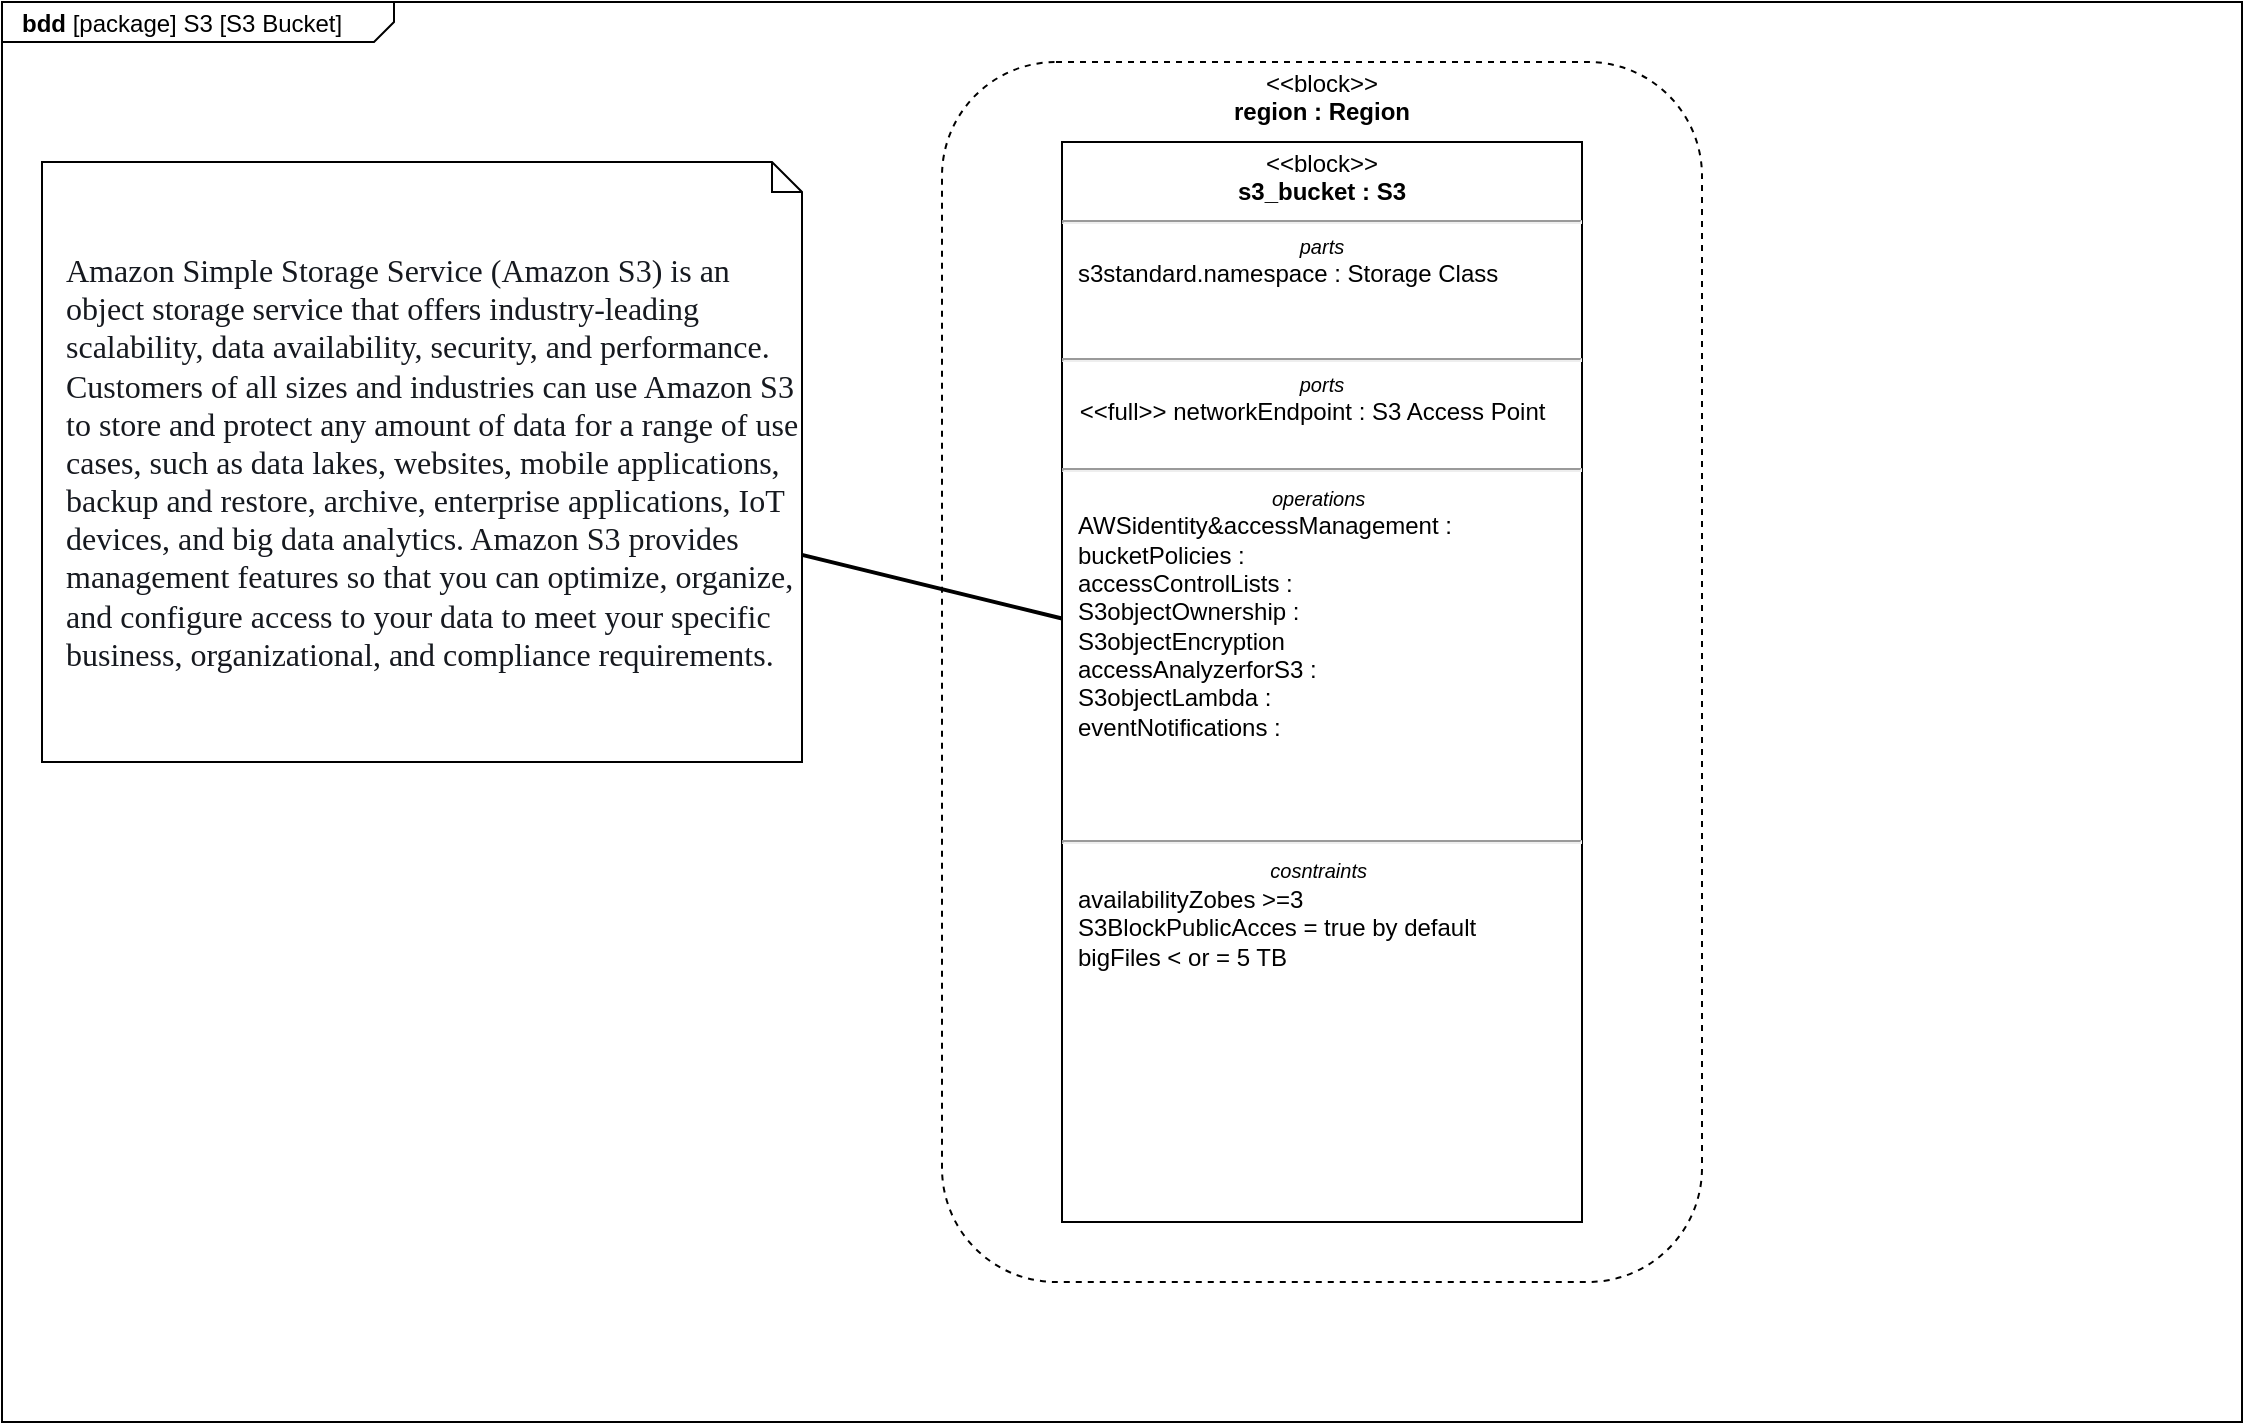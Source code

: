 <mxfile version="20.3.0" type="device" pages="12"><diagram name="S3 Bucket bdd" id="929967ad-93f9-6ef4-fab6-5d389245f69c"><mxGraphModel dx="1106" dy="916" grid="1" gridSize="10" guides="1" tooltips="1" connect="1" arrows="1" fold="1" page="1" pageScale="1.5" pageWidth="1169" pageHeight="826" background="none" math="0" shadow="0"><root><mxCell id="0" style=";html=1;"/><mxCell id="1" style=";html=1;" parent="0"/><mxCell id="1672d66443f91eb5-1" value="&lt;p style=&quot;margin: 0px ; margin-top: 4px ; margin-left: 10px ; text-align: left&quot;&gt;&lt;b&gt;bdd&lt;/b&gt; [package] S3 [S3 Bucket]&lt;/p&gt;" style="html=1;strokeWidth=1;shape=mxgraph.sysml.package;html=1;overflow=fill;whiteSpace=wrap;fillColor=none;gradientColor=none;fontSize=12;align=center;labelX=196;" parent="1" vertex="1"><mxGeometry x="30" y="60" width="1120" height="710" as="geometry"/></mxCell><mxCell id="mCjDRdB81oWJfaAUGOcV-2" value="&lt;p style=&quot;margin:0px;margin-top:4px;text-align:center;&quot;&gt;&amp;lt;&amp;lt;block&amp;gt;&amp;gt;&lt;br&gt;&lt;b&gt;region : Region&lt;/b&gt;&lt;/p&gt;&lt;p style=&quot;font-size:10px;margin:0px;text-align:center;&quot;&gt;&lt;/p&gt;&lt;p style=&quot;margin: 0px; text-align: center; font-size: 10px;&quot;&gt;&lt;br&gt;&lt;/p&gt;&lt;p style=&quot;margin: 0px 0px 0px 8px;&quot;&gt;&lt;br&gt;&lt;/p&gt;" style="shape=rect;html=1;overflow=fill;verticalAlign=top;align=left;whiteSpace=wrap;rounded=1;dashed=1;" parent="1" vertex="1"><mxGeometry x="500" y="90" width="380" height="610" as="geometry"/></mxCell><mxCell id="N4-aRL4pPYWNndmfj8mT-1" value="&lt;span style=&quot;color: rgb(22, 25, 31); font-family: &amp;quot;Amazon Ember&amp;quot;; font-size: 16px; background-color: rgb(255, 255, 255);&quot;&gt;Amazon Simple Storage Service (Amazon S3) is an object storage service that offers industry-leading scalability, data availability, security, and performance. Customers of all sizes and industries can use Amazon S3 to store and protect any amount of data for a range of use cases, such as data lakes, websites, mobile applications, backup and restore, archive, enterprise applications, IoT devices, and big data analytics. Amazon S3 provides management features so that you can optimize, organize, and configure access to your data to meet your specific business, organizational, and compliance requirements.&lt;/span&gt;" style="shape=note;size=15;align=left;spacingLeft=10;html=1;whiteSpace=wrap;" parent="1" vertex="1"><mxGeometry x="50" y="140" width="380" height="300" as="geometry"/></mxCell><mxCell id="PoQu4NU6kgZDJTc6JvSc-1" value="&lt;p style=&quot;margin:0px;margin-top:4px;text-align:center;&quot;&gt;&amp;lt;&amp;lt;block&amp;gt;&amp;gt;&lt;br&gt;&lt;b&gt;s3_bucket : S3&lt;/b&gt;&lt;/p&gt;&lt;hr&gt;&lt;p style=&quot;font-size:10px;margin:0px;text-align:center;&quot;&gt;&lt;/p&gt;&lt;p style=&quot;margin: 0px; text-align: center; font-size: 10px;&quot;&gt;&lt;i&gt;parts&lt;/i&gt;&lt;/p&gt;&lt;p style=&quot;margin: 0px 0px 0px 8px;&quot;&gt;s3standard.namespace : Storage Class&lt;/p&gt;&lt;p style=&quot;margin:0px;margin-left:8px;text-align:left;&quot;&gt;&lt;br&gt;&lt;/p&gt;&lt;p style=&quot;margin:0px;margin-left:8px;text-align:left;&quot;&gt;&lt;br&gt;&lt;/p&gt;&lt;hr&gt;&lt;p style=&quot;font-size: 10px; margin: 0px; text-align: center;&quot;&gt;&lt;/p&gt;&lt;p style=&quot;font-size: 10px; margin: 0px; text-align: center;&quot;&gt;&lt;i&gt;ports&lt;/i&gt;&lt;/p&gt;&lt;p style=&quot;margin: 0px;&quot;&gt;&lt;span style=&quot;font-size: 10px;&quot;&gt;&amp;nbsp;&amp;nbsp;&lt;/span&gt;&amp;nbsp;&amp;lt;&amp;lt;full&amp;gt;&amp;gt; networkEndpoint : S3 Access Point&lt;/p&gt;&lt;div&gt;&lt;br&gt;&lt;/div&gt;&lt;hr&gt;&lt;p style=&quot;font-size: 10px; margin: 0px; text-align: center;&quot;&gt;&lt;/p&gt;&lt;p style=&quot;margin: 0px; text-align: center; font-size: 10px;&quot;&gt;&lt;i&gt;operations&lt;/i&gt;&lt;span style=&quot;background-color: initial; font-size: 12px; text-align: left;&quot;&gt;&amp;nbsp;&lt;/span&gt;&lt;/p&gt;&lt;p style=&quot;margin: 0px 0px 0px 8px;&quot;&gt;AWSidentity&amp;amp;accessManagement :&lt;/p&gt;&lt;p style=&quot;margin: 0px 0px 0px 8px;&quot;&gt;bucketPolicies :&lt;/p&gt;&lt;p style=&quot;margin: 0px 0px 0px 8px;&quot;&gt;accessControlLists :&lt;/p&gt;&lt;p style=&quot;margin: 0px 0px 0px 8px;&quot;&gt;S3objectOwnership :&lt;/p&gt;&lt;p style=&quot;margin: 0px 0px 0px 8px;&quot;&gt;S3objectEncryption&lt;/p&gt;&lt;p style=&quot;margin: 0px 0px 0px 8px;&quot;&gt;accessAnalyzerforS3 :&lt;/p&gt;&lt;p style=&quot;margin: 0px 0px 0px 8px;&quot;&gt;S3objectLambda :&lt;/p&gt;&lt;p style=&quot;margin: 0px 0px 0px 8px;&quot;&gt;eventNotifications :&lt;/p&gt;&lt;p style=&quot;margin: 0px 0px 0px 8px;&quot;&gt;&lt;br&gt;&lt;/p&gt;&lt;p style=&quot;margin: 0px 0px 0px 8px;&quot;&gt;&lt;br&gt;&lt;/p&gt;&lt;p style=&quot;margin: 0px 0px 0px 8px;&quot;&gt;&lt;br&gt;&lt;/p&gt;&lt;hr&gt;&lt;p style=&quot;font-size: 10px; margin: 0px; text-align: center;&quot;&gt;&lt;/p&gt;&lt;p style=&quot;text-align: center; margin: 0px;&quot;&gt;&lt;span style=&quot;background-color: initial; text-align: left; font-size: 10px;&quot;&gt;&lt;i&gt;cosntraints&lt;/i&gt;&lt;/span&gt;&lt;span style=&quot;font-size: 12px; background-color: initial; text-align: left;&quot;&gt;&amp;nbsp;&lt;/span&gt;&lt;/p&gt;&lt;p style=&quot;margin: 0px 0px 0px 8px;&quot;&gt;availabilityZobes &amp;gt;=3&lt;/p&gt;&lt;p style=&quot;margin: 0px 0px 0px 8px;&quot;&gt;S3BlockPublicAcces = true by default&lt;/p&gt;&lt;p style=&quot;margin: 0px 0px 0px 8px;&quot;&gt;bigFiles &amp;lt; or = 5 TB&lt;/p&gt;&lt;p style=&quot;margin: 0px 0px 0px 8px;&quot;&gt;&lt;br&gt;&lt;/p&gt;&lt;p style=&quot;margin: 0px 0px 0px 8px;&quot;&gt;&lt;br&gt;&lt;/p&gt;&lt;p style=&quot;margin: 0px 0px 0px 8px;&quot;&gt;&lt;br&gt;&lt;/p&gt;&lt;p style=&quot;margin: 0px 0px 0px 8px;&quot;&gt;&lt;br&gt;&lt;/p&gt;&lt;p style=&quot;margin: 0px 0px 0px 8px;&quot;&gt;&lt;br&gt;&lt;/p&gt;" style="shape=rect;html=1;overflow=fill;verticalAlign=top;align=left;whiteSpace=wrap;" parent="1" vertex="1"><mxGeometry x="560" y="130" width="260" height="540" as="geometry"/></mxCell><mxCell id="v3YOXODe0U2bO2_HmwBZ-1" value="" style="endArrow=none;html=1;strokeWidth=2;rounded=0;" parent="1" source="N4-aRL4pPYWNndmfj8mT-1" target="PoQu4NU6kgZDJTc6JvSc-1" edge="1"><mxGeometry width="50" height="50" relative="1" as="geometry"><mxPoint x="500" y="350" as="sourcePoint"/><mxPoint x="550" y="300" as="targetPoint"/></mxGeometry></mxCell></root></mxGraphModel></diagram><diagram name="S3 Storage Classes bdd" id="Md7EbkmxFmwvG0el_KEL"><mxGraphModel dx="774" dy="641" grid="1" gridSize="10" guides="1" tooltips="1" connect="1" arrows="1" fold="1" page="1" pageScale="1.5" pageWidth="1169" pageHeight="826" background="none" math="0" shadow="0"><root><mxCell id="CZivt54HHNFE8NfxFEv9-0" style=";html=1;"/><mxCell id="CZivt54HHNFE8NfxFEv9-1" style=";html=1;" parent="CZivt54HHNFE8NfxFEv9-0"/><mxCell id="CZivt54HHNFE8NfxFEv9-2" value="&lt;p style=&quot;margin: 0px ; margin-top: 4px ; margin-left: 10px ; text-align: left&quot;&gt;&lt;b&gt;bdd&lt;/b&gt; [package] S3 [S3 Storage Classes]&lt;/p&gt;" style="html=1;strokeWidth=1;shape=mxgraph.sysml.package;html=1;overflow=fill;whiteSpace=wrap;fillColor=none;gradientColor=none;fontSize=12;align=center;labelX=245.62;" parent="CZivt54HHNFE8NfxFEv9-1" vertex="1"><mxGeometry x="20" y="60" width="1300" height="710" as="geometry"/></mxCell><mxCell id="FlkuY_FkCGfaaseiXMEc-0" value="&lt;p&gt;&amp;lt;&amp;lt;block&amp;gt;&amp;gt;&lt;br&gt;&lt;b&gt;S3&lt;/b&gt;&lt;/p&gt;" style="shape=rect;html=1;overflow=fill;whiteSpace=wrap;align=center;" parent="CZivt54HHNFE8NfxFEv9-1" vertex="1"><mxGeometry x="530" y="150" width="160" height="80" as="geometry"/></mxCell><mxCell id="doFPDjCcIzM4o9LeKyCM-0" value="&lt;p&gt;&amp;lt;&amp;lt;block&amp;gt;&amp;gt;&lt;br&gt;&lt;b&gt;S3 Standard&lt;/b&gt;&lt;/p&gt;" style="shape=rect;html=1;overflow=fill;whiteSpace=wrap;align=center;" parent="CZivt54HHNFE8NfxFEv9-1" vertex="1"><mxGeometry x="70" y="350" width="160" height="80" as="geometry"/></mxCell><mxCell id="doFPDjCcIzM4o9LeKyCM-1" value="&lt;p&gt;&amp;lt;&amp;lt;block&amp;gt;&amp;gt;&lt;br&gt;&lt;b&gt;S3&amp;nbsp;&lt;/b&gt;&lt;b style=&quot;background-color: initial;&quot;&gt;Intelligent Tiering&lt;/b&gt;&lt;/p&gt;" style="shape=rect;html=1;overflow=fill;whiteSpace=wrap;align=center;" parent="CZivt54HHNFE8NfxFEv9-1" vertex="1"><mxGeometry x="260" y="350" width="160" height="80" as="geometry"/></mxCell><mxCell id="doFPDjCcIzM4o9LeKyCM-2" value="&lt;p&gt;&amp;lt;&amp;lt;block&amp;gt;&amp;gt;&lt;br&gt;&lt;b&gt;S3 Standard&amp;nbsp;&lt;/b&gt;&lt;b style=&quot;background-color: initial;&quot;&gt;Infrequent Access&lt;/b&gt;&lt;/p&gt;" style="shape=rect;html=1;overflow=fill;whiteSpace=wrap;align=center;" parent="CZivt54HHNFE8NfxFEv9-1" vertex="1"><mxGeometry x="450" y="350" width="160" height="80" as="geometry"/></mxCell><mxCell id="doFPDjCcIzM4o9LeKyCM-3" value="&lt;p&gt;&amp;lt;&amp;lt;block&amp;gt;&amp;gt;&lt;br&gt;&lt;b&gt;S3 One Zone&amp;nbsp;&lt;/b&gt;&lt;b style=&quot;background-color: initial;&quot;&gt;Intelligent Tiering&lt;/b&gt;&lt;/p&gt;" style="shape=rect;html=1;overflow=fill;whiteSpace=wrap;align=center;" parent="CZivt54HHNFE8NfxFEv9-1" vertex="1"><mxGeometry x="640" y="350" width="160" height="80" as="geometry"/></mxCell><mxCell id="doFPDjCcIzM4o9LeKyCM-4" value="&lt;p&gt;&amp;lt;&amp;lt;block&amp;gt;&amp;gt;&lt;br&gt;&lt;b&gt;S3 Glacier&lt;/b&gt;&lt;/p&gt;" style="shape=rect;html=1;overflow=fill;whiteSpace=wrap;align=center;" parent="CZivt54HHNFE8NfxFEv9-1" vertex="1"><mxGeometry x="821" y="350" width="160" height="80" as="geometry"/></mxCell><mxCell id="MTBHEW6xhvv6DyWpBpbm-0" value="&lt;p&gt;&amp;lt;&amp;lt;block&amp;gt;&amp;gt;&lt;br&gt;&lt;b&gt;S3 Glacier Deep Archive&lt;/b&gt;&lt;/p&gt;" style="shape=rect;html=1;overflow=fill;whiteSpace=wrap;align=center;" parent="CZivt54HHNFE8NfxFEv9-1" vertex="1"><mxGeometry x="1010" y="350" width="160" height="80" as="geometry"/></mxCell><mxCell id="MTBHEW6xhvv6DyWpBpbm-2" value="" style="edgeStyle=elbowEdgeStyle;html=1;endSize=12;endArrow=block;endFill=0;elbow=horizontal;rounded=0;labelBackgroundColor=default;fontFamily=Helvetica;fontSize=11;fontColor=default;shape=connector;entryX=0.491;entryY=0.983;entryDx=0;entryDy=0;entryPerimeter=0;" parent="CZivt54HHNFE8NfxFEv9-1" edge="1"><mxGeometry x="1" relative="1" as="geometry"><mxPoint x="608.56" y="230.64" as="targetPoint"/><mxPoint x="608.503" y="288.063" as="sourcePoint"/></mxGeometry></mxCell><mxCell id="MTBHEW6xhvv6DyWpBpbm-3" value="" style="edgeStyle=elbowEdgeStyle;html=1;elbow=vertical;verticalAlign=bottom;endArrow=none;rounded=0;labelBackgroundColor=default;fontFamily=Helvetica;fontSize=11;fontColor=default;startSize=14;shape=connector;entryX=0.5;entryY=0;entryDx=0;entryDy=0;" parent="CZivt54HHNFE8NfxFEv9-1" target="MTBHEW6xhvv6DyWpBpbm-0" edge="1"><mxGeometry x="1" relative="1" as="geometry"><mxPoint x="679" y="313" as="targetPoint"/><Array as="points"><mxPoint x="649" y="288"/></Array><mxPoint x="610" y="288" as="sourcePoint"/></mxGeometry></mxCell><mxCell id="MTBHEW6xhvv6DyWpBpbm-4" value="" style="edgeStyle=elbowEdgeStyle;html=1;elbow=vertical;verticalAlign=bottom;endArrow=none;rounded=0;labelBackgroundColor=default;fontFamily=Helvetica;fontSize=11;fontColor=default;startSize=14;shape=connector;entryX=0.5;entryY=0;entryDx=0;entryDy=0;" parent="CZivt54HHNFE8NfxFEv9-1" target="doFPDjCcIzM4o9LeKyCM-0" edge="1"><mxGeometry x="1" relative="1" as="geometry"><mxPoint x="539" y="313" as="targetPoint"/><Array as="points"><mxPoint x="569" y="288"/></Array><mxPoint x="610" y="288" as="sourcePoint"/></mxGeometry></mxCell><mxCell id="MTBHEW6xhvv6DyWpBpbm-6" value="" style="verticalAlign=bottom;html=1;endArrow=none;startArrow=none;startSize=14;startFill=0;edgeStyle=orthogonalEdgeStyle;rounded=0;exitX=0.461;exitY=0.014;exitDx=0;exitDy=0;exitPerimeter=0;" parent="CZivt54HHNFE8NfxFEv9-1" edge="1"><mxGeometry relative="1" as="geometry"><mxPoint x="333.76" y="350.12" as="sourcePoint"/><mxPoint x="334" y="289" as="targetPoint"/><Array as="points"><mxPoint x="334" y="320"/><mxPoint x="334" y="320"/></Array></mxGeometry></mxCell><mxCell id="MTBHEW6xhvv6DyWpBpbm-7" value="" style="resizable=0;html=1;align=right;verticalAlign=bottom;labelBackgroundColor=none;fontSize=10" parent="MTBHEW6xhvv6DyWpBpbm-6" connectable="0" vertex="1"><mxGeometry x="1" relative="1" as="geometry"/></mxCell><mxCell id="MTBHEW6xhvv6DyWpBpbm-8" value="" style="resizable=0;html=1;align=right;verticalAlign=top;labelBackgroundColor=none;fontSize=10" parent="MTBHEW6xhvv6DyWpBpbm-6" connectable="0" vertex="1"><mxGeometry x="1" relative="1" as="geometry"/></mxCell><mxCell id="MTBHEW6xhvv6DyWpBpbm-12" value="" style="verticalAlign=bottom;html=1;endArrow=none;startArrow=none;startSize=14;startFill=0;edgeStyle=orthogonalEdgeStyle;rounded=0;exitX=0.461;exitY=0.014;exitDx=0;exitDy=0;exitPerimeter=0;" parent="CZivt54HHNFE8NfxFEv9-1" edge="1"><mxGeometry relative="1" as="geometry"><mxPoint x="519.76" y="350.12" as="sourcePoint"/><mxPoint x="520" y="289" as="targetPoint"/><Array as="points"><mxPoint x="520" y="320"/><mxPoint x="520" y="320"/></Array></mxGeometry></mxCell><mxCell id="MTBHEW6xhvv6DyWpBpbm-13" value="" style="resizable=0;html=1;align=right;verticalAlign=bottom;labelBackgroundColor=none;fontSize=10" parent="MTBHEW6xhvv6DyWpBpbm-12" connectable="0" vertex="1"><mxGeometry x="1" relative="1" as="geometry"/></mxCell><mxCell id="MTBHEW6xhvv6DyWpBpbm-14" value="" style="resizable=0;html=1;align=right;verticalAlign=top;labelBackgroundColor=none;fontSize=10" parent="MTBHEW6xhvv6DyWpBpbm-12" connectable="0" vertex="1"><mxGeometry x="1" relative="1" as="geometry"/></mxCell><mxCell id="MTBHEW6xhvv6DyWpBpbm-15" value="" style="verticalAlign=bottom;html=1;endArrow=none;startArrow=none;startSize=14;startFill=0;edgeStyle=orthogonalEdgeStyle;rounded=0;exitX=0.461;exitY=0.014;exitDx=0;exitDy=0;exitPerimeter=0;" parent="CZivt54HHNFE8NfxFEv9-1" edge="1"><mxGeometry relative="1" as="geometry"><mxPoint x="719.76" y="350.12" as="sourcePoint"/><mxPoint x="720" y="289" as="targetPoint"/><Array as="points"><mxPoint x="720" y="320"/><mxPoint x="720" y="320"/></Array></mxGeometry></mxCell><mxCell id="MTBHEW6xhvv6DyWpBpbm-16" value="" style="resizable=0;html=1;align=right;verticalAlign=bottom;labelBackgroundColor=none;fontSize=10" parent="MTBHEW6xhvv6DyWpBpbm-15" connectable="0" vertex="1"><mxGeometry x="1" relative="1" as="geometry"/></mxCell><mxCell id="MTBHEW6xhvv6DyWpBpbm-17" value="" style="resizable=0;html=1;align=right;verticalAlign=top;labelBackgroundColor=none;fontSize=10" parent="MTBHEW6xhvv6DyWpBpbm-15" connectable="0" vertex="1"><mxGeometry x="1" relative="1" as="geometry"/></mxCell><mxCell id="MTBHEW6xhvv6DyWpBpbm-18" value="" style="verticalAlign=bottom;html=1;endArrow=none;startArrow=none;startSize=14;startFill=0;edgeStyle=orthogonalEdgeStyle;rounded=0;exitX=0.461;exitY=0.014;exitDx=0;exitDy=0;exitPerimeter=0;" parent="CZivt54HHNFE8NfxFEv9-1" edge="1"><mxGeometry relative="1" as="geometry"><mxPoint x="896.76" y="350.12" as="sourcePoint"/><mxPoint x="897" y="289" as="targetPoint"/><Array as="points"><mxPoint x="897" y="320"/><mxPoint x="897" y="320"/></Array></mxGeometry></mxCell><mxCell id="MTBHEW6xhvv6DyWpBpbm-19" value="" style="resizable=0;html=1;align=right;verticalAlign=bottom;labelBackgroundColor=none;fontSize=10" parent="MTBHEW6xhvv6DyWpBpbm-18" connectable="0" vertex="1"><mxGeometry x="1" relative="1" as="geometry"/></mxCell><mxCell id="MTBHEW6xhvv6DyWpBpbm-20" value="" style="resizable=0;html=1;align=right;verticalAlign=top;labelBackgroundColor=none;fontSize=10" parent="MTBHEW6xhvv6DyWpBpbm-18" connectable="0" vertex="1"><mxGeometry x="1" relative="1" as="geometry"/></mxCell></root></mxGraphModel></diagram><diagram name="S3 Lifecycle stm" id="rQcl_3eJ11SjV9ZDp3YU"><mxGraphModel dx="774" dy="641" grid="1" gridSize="10" guides="1" tooltips="1" connect="1" arrows="1" fold="1" page="1" pageScale="1.5" pageWidth="1169" pageHeight="826" background="none" math="0" shadow="0"><root><mxCell id="V1xTVkigjqN8GwmJRn-6-0" style=";html=1;"/><mxCell id="V1xTVkigjqN8GwmJRn-6-1" style=";html=1;" parent="V1xTVkigjqN8GwmJRn-6-0"/><mxCell id="V1xTVkigjqN8GwmJRn-6-2" value="&lt;p style=&quot;margin: 0px ; margin-top: 4px ; margin-left: 10px ; text-align: left&quot;&gt;&lt;b&gt;bdd&lt;/b&gt; [package] S3 [S3 Bucket Lifecycle]&lt;/p&gt;" style="html=1;strokeWidth=1;shape=mxgraph.sysml.package;html=1;overflow=fill;whiteSpace=wrap;fillColor=none;gradientColor=none;fontSize=12;align=center;labelX=244;" parent="V1xTVkigjqN8GwmJRn-6-1" vertex="1"><mxGeometry x="20" y="30" width="1120" height="850" as="geometry"/></mxCell><mxCell id="eEknb17E20xhx7NvocMv-0" value="&lt;p style=&quot;margin:0px;margin-top:4px;text-align:center;&quot;&gt;At Standard/Reduced_redundamcy&lt;/p&gt;&lt;hr&gt;&lt;p&gt;&lt;/p&gt;&lt;p style=&quot;margin:0px;margin-left:8px;text-align:left;&quot;&gt;entry / entryActivity&lt;br&gt;do / doActivity&lt;br&gt;exit / exitActivity&lt;/p&gt;" style="shape=mxgraph.sysml.simpleState;html=1;overflow=fill;whiteSpace=wrap;align=center;" parent="V1xTVkigjqN8GwmJRn-6-1" vertex="1"><mxGeometry x="112" y="420" width="200" height="100" as="geometry"/></mxCell><mxCell id="eEknb17E20xhx7NvocMv-1" value="&lt;p style=&quot;margin:0px;margin-top:4px;text-align:center;&quot;&gt;At One Zone_1A&lt;/p&gt;&lt;hr&gt;&lt;p&gt;&lt;/p&gt;&lt;p style=&quot;margin:0px;margin-left:8px;text-align:left;&quot;&gt;entry / entryActivity&lt;br&gt;do / doActivity&lt;br&gt;exit / exitActivity&lt;/p&gt;" style="shape=mxgraph.sysml.simpleState;html=1;overflow=fill;whiteSpace=wrap;align=center;" parent="V1xTVkigjqN8GwmJRn-6-1" vertex="1"><mxGeometry x="857" y="420" width="200" height="100" as="geometry"/></mxCell><mxCell id="wKMeJVHGA4gBGYg0Dlys-0" value="&lt;p style=&quot;margin:0px;margin-top:4px;text-align:center;&quot;&gt;At Glacier&lt;/p&gt;&lt;hr&gt;&lt;p&gt;&lt;/p&gt;&lt;p style=&quot;margin:0px;margin-left:8px;text-align:left;&quot;&gt;entry / entryActivity&lt;br&gt;do / doActivity&lt;br&gt;exit / exitActivity&lt;/p&gt;" style="shape=mxgraph.sysml.simpleState;html=1;overflow=fill;whiteSpace=wrap;align=center;" parent="V1xTVkigjqN8GwmJRn-6-1" vertex="1"><mxGeometry x="460" y="560" width="200" height="100" as="geometry"/></mxCell><mxCell id="wKMeJVHGA4gBGYg0Dlys-1" value="&lt;p style=&quot;margin:0px;margin-top:4px;text-align:center;&quot;&gt;At Deep_Archive&lt;/p&gt;&lt;hr&gt;&lt;p&gt;&lt;/p&gt;&lt;p style=&quot;margin:0px;margin-left:8px;text-align:left;&quot;&gt;entry / entryActivity&lt;br&gt;do / doActivity&lt;br&gt;exit / exitActivity&lt;/p&gt;" style="shape=mxgraph.sysml.simpleState;html=1;overflow=fill;whiteSpace=wrap;align=center;" parent="V1xTVkigjqN8GwmJRn-6-1" vertex="1"><mxGeometry x="460" y="737" width="200" height="100" as="geometry"/></mxCell><mxCell id="wKMeJVHGA4gBGYg0Dlys-2" value="&lt;p style=&quot;margin:0px;margin-top:4px;text-align:center;&quot;&gt;At Standard_IA&lt;/p&gt;&lt;hr&gt;&lt;p&gt;&lt;/p&gt;&lt;p style=&quot;margin:0px;margin-left:8px;text-align:left;&quot;&gt;entry / entryActivity&lt;br&gt;do / doActivity&lt;br&gt;exit / exitActivity&lt;/p&gt;" style="shape=mxgraph.sysml.simpleState;html=1;overflow=fill;whiteSpace=wrap;align=center;" parent="V1xTVkigjqN8GwmJRn-6-1" vertex="1"><mxGeometry x="450" y="126" width="200" height="100" as="geometry"/></mxCell><mxCell id="wKMeJVHGA4gBGYg0Dlys-3" value="&lt;p style=&quot;margin:0px;margin-top:4px;text-align:center;&quot;&gt;At Intelligent_Tiering&lt;/p&gt;&lt;hr&gt;&lt;p&gt;&lt;/p&gt;&lt;p style=&quot;margin:0px;margin-left:8px;text-align:left;&quot;&gt;entry / entryActivity&lt;br&gt;do / doActivity&lt;br&gt;exit / exitActivity&lt;/p&gt;" style="shape=mxgraph.sysml.simpleState;html=1;overflow=fill;whiteSpace=wrap;align=center;" parent="V1xTVkigjqN8GwmJRn-6-1" vertex="1"><mxGeometry x="450" y="279" width="200" height="100" as="geometry"/></mxCell><mxCell id="wKMeJVHGA4gBGYg0Dlys-5" value="trigger[guard]/activity" style="edgeStyle=none;html=1;endArrow=open;endSize=12;strokeWidth=2;verticalAlign=bottom;rounded=0;entryX=0;entryY=0.5;entryDx=0;entryDy=0;entryPerimeter=0;" parent="V1xTVkigjqN8GwmJRn-6-1" target="wKMeJVHGA4gBGYg0Dlys-2" edge="1"><mxGeometry x="0.484" width="160" relative="1" as="geometry"><mxPoint x="190" y="420" as="sourcePoint"/><mxPoint x="450" y="180" as="targetPoint"/><Array as="points"><mxPoint x="190" y="176"/></Array><mxPoint as="offset"/></mxGeometry></mxCell><mxCell id="wKMeJVHGA4gBGYg0Dlys-6" value="trigger[guard]/activity" style="edgeStyle=none;html=1;endArrow=open;endSize=12;strokeWidth=2;verticalAlign=bottom;rounded=0;entryX=-0.003;entryY=0.716;entryDx=0;entryDy=0;entryPerimeter=0;" parent="V1xTVkigjqN8GwmJRn-6-1" target="wKMeJVHGA4gBGYg0Dlys-3" edge="1"><mxGeometry width="160" relative="1" as="geometry"><mxPoint x="280" y="420" as="sourcePoint"/><mxPoint x="450" y="346" as="targetPoint"/><Array as="points"><mxPoint x="280" y="350"/></Array></mxGeometry></mxCell><mxCell id="wKMeJVHGA4gBGYg0Dlys-7" value="trigger[guard]/activity" style="edgeStyle=none;html=1;endArrow=open;endSize=12;strokeWidth=2;verticalAlign=bottom;rounded=0;exitX=0.75;exitY=1;exitDx=0;exitDy=0;exitPerimeter=0;entryX=0;entryY=0.5;entryDx=0;entryDy=0;entryPerimeter=0;" parent="V1xTVkigjqN8GwmJRn-6-1" source="eEknb17E20xhx7NvocMv-0" edge="1"><mxGeometry width="160" relative="1" as="geometry"><mxPoint x="350" y="687" as="sourcePoint"/><mxPoint x="460" y="610" as="targetPoint"/><Array as="points"><mxPoint x="262" y="610"/></Array></mxGeometry></mxCell><mxCell id="wKMeJVHGA4gBGYg0Dlys-8" value="trigger[guard]/activity" style="edgeStyle=none;html=1;endArrow=open;endSize=12;strokeWidth=2;verticalAlign=bottom;rounded=0;entryX=0.01;entryY=0.58;entryDx=0;entryDy=0;entryPerimeter=0;" parent="V1xTVkigjqN8GwmJRn-6-1" target="wKMeJVHGA4gBGYg0Dlys-1" edge="1"><mxGeometry x="0.41" width="160" relative="1" as="geometry"><mxPoint x="186" y="522" as="sourcePoint"/><mxPoint x="360" y="762" as="targetPoint"/><Array as="points"><mxPoint x="186" y="795"/></Array><mxPoint as="offset"/></mxGeometry></mxCell><mxCell id="wKMeJVHGA4gBGYg0Dlys-9" value="trigger[guard]/activity" style="edgeStyle=none;html=1;endArrow=open;endSize=12;strokeWidth=2;verticalAlign=bottom;rounded=0;entryX=-0.011;entryY=0.605;entryDx=0;entryDy=0;entryPerimeter=0;exitX=1;exitY=0.61;exitDx=0;exitDy=0;exitPerimeter=0;" parent="V1xTVkigjqN8GwmJRn-6-1" source="eEknb17E20xhx7NvocMv-0" target="eEknb17E20xhx7NvocMv-1" edge="1"><mxGeometry x="-0.267" y="1" width="160" relative="1" as="geometry"><mxPoint x="440" y="480" as="sourcePoint"/><mxPoint x="600" y="480" as="targetPoint"/><mxPoint as="offset"/></mxGeometry></mxCell><mxCell id="wKMeJVHGA4gBGYg0Dlys-10" value="trigger[guard]/activity" style="edgeStyle=none;html=1;endArrow=open;endSize=12;strokeWidth=2;verticalAlign=bottom;rounded=0;entryX=0.45;entryY=0;entryDx=0;entryDy=0;entryPerimeter=0;exitX=0.5;exitY=1;exitDx=0;exitDy=0;exitPerimeter=0;" parent="V1xTVkigjqN8GwmJRn-6-1" source="wKMeJVHGA4gBGYg0Dlys-3" target="wKMeJVHGA4gBGYg0Dlys-0" edge="1"><mxGeometry x="0.641" width="160" relative="1" as="geometry"><mxPoint x="450" y="490" as="sourcePoint"/><mxPoint x="697.8" y="490.5" as="targetPoint"/><mxPoint y="1" as="offset"/></mxGeometry></mxCell><mxCell id="wKMeJVHGA4gBGYg0Dlys-13" value="" style="shape=ellipse;html=1;fillColor=strokeColor;fontSize=18;fontColor=#ffffff;" parent="V1xTVkigjqN8GwmJRn-6-1" vertex="1"><mxGeometry x="220" y="285" width="40" height="40" as="geometry"/></mxCell><mxCell id="wKMeJVHGA4gBGYg0Dlys-14" value="trigger[guard]/activity" style="edgeStyle=none;html=1;endArrow=open;endSize=12;strokeWidth=2;verticalAlign=bottom;rounded=0;entryX=-0.003;entryY=0.406;entryDx=0;entryDy=0;entryPerimeter=0;exitX=1;exitY=0.5;exitDx=0;exitDy=0;" parent="V1xTVkigjqN8GwmJRn-6-1" source="wKMeJVHGA4gBGYg0Dlys-13" edge="1"><mxGeometry width="160" relative="1" as="geometry"><mxPoint x="350" y="255.5" as="sourcePoint"/><mxPoint x="449.4" y="304.6" as="targetPoint"/><Array as="points"/></mxGeometry></mxCell><mxCell id="wKMeJVHGA4gBGYg0Dlys-15" value="trigger[guard]/activity" style="edgeStyle=none;html=1;endArrow=open;endSize=12;strokeWidth=2;verticalAlign=bottom;rounded=0;" parent="V1xTVkigjqN8GwmJRn-6-1" target="eEknb17E20xhx7NvocMv-1" edge="1"><mxGeometry width="160" relative="1" as="geometry"><mxPoint x="650" y="324" as="sourcePoint"/><mxPoint x="900" y="420" as="targetPoint"/><Array as="points"><mxPoint x="957" y="324"/></Array><mxPoint as="offset"/></mxGeometry></mxCell><mxCell id="wKMeJVHGA4gBGYg0Dlys-16" value="trigger[guard]/activity" style="edgeStyle=none;html=1;endArrow=open;endSize=12;strokeWidth=2;verticalAlign=bottom;rounded=0;entryX=1.004;entryY=0.566;entryDx=0;entryDy=0;entryPerimeter=0;" parent="V1xTVkigjqN8GwmJRn-6-1" target="wKMeJVHGA4gBGYg0Dlys-0" edge="1"><mxGeometry x="0.189" width="160" relative="1" as="geometry"><mxPoint x="650" y="360" as="sourcePoint"/><mxPoint x="650.4" y="481.8" as="targetPoint"/><Array as="points"><mxPoint x="700" y="360"/><mxPoint x="700" y="617"/></Array><mxPoint as="offset"/></mxGeometry></mxCell><mxCell id="wKMeJVHGA4gBGYg0Dlys-17" value="trigger[guard]/activity" style="edgeStyle=none;html=1;endArrow=open;endSize=12;strokeWidth=2;verticalAlign=bottom;rounded=0;exitX=0.997;exitY=0.616;exitDx=0;exitDy=0;exitPerimeter=0;entryX=1;entryY=0.5;entryDx=0;entryDy=0;entryPerimeter=0;" parent="V1xTVkigjqN8GwmJRn-6-1" source="wKMeJVHGA4gBGYg0Dlys-3" target="wKMeJVHGA4gBGYg0Dlys-1" edge="1"><mxGeometry x="0.527" y="-3" width="160" relative="1" as="geometry"><mxPoint x="664.6" y="337.7" as="sourcePoint"/><mxPoint x="671" y="788.579" as="targetPoint"/><Array as="points"><mxPoint x="758" y="340"/><mxPoint x="758" y="787"/></Array><mxPoint as="offset"/></mxGeometry></mxCell><mxCell id="wKMeJVHGA4gBGYg0Dlys-18" value="trigger[guard]/activity" style="edgeStyle=none;html=1;endArrow=open;endSize=12;strokeWidth=2;verticalAlign=bottom;rounded=0;entryX=0.45;entryY=0;entryDx=0;entryDy=0;entryPerimeter=0;" parent="V1xTVkigjqN8GwmJRn-6-1" edge="1"><mxGeometry x="-0.221" width="160" relative="1" as="geometry"><mxPoint x="550" y="660" as="sourcePoint"/><mxPoint x="550.0" y="737" as="targetPoint"/><mxPoint as="offset"/></mxGeometry></mxCell><mxCell id="wKMeJVHGA4gBGYg0Dlys-20" value="trigger[guard]/activity" style="edgeStyle=none;html=1;endArrow=open;endSize=12;strokeWidth=2;verticalAlign=bottom;rounded=0;entryX=0.648;entryY=-0.009;entryDx=0;entryDy=0;entryPerimeter=0;exitX=0.994;exitY=0.309;exitDx=0;exitDy=0;exitPerimeter=0;" parent="V1xTVkigjqN8GwmJRn-6-1" source="wKMeJVHGA4gBGYg0Dlys-2" target="eEknb17E20xhx7NvocMv-1" edge="1"><mxGeometry width="160" relative="1" as="geometry"><mxPoint x="677" y="158" as="sourcePoint"/><mxPoint x="984" y="254" as="targetPoint"/><Array as="points"><mxPoint x="984" y="158"/></Array><mxPoint as="offset"/></mxGeometry></mxCell><mxCell id="wKMeJVHGA4gBGYg0Dlys-21" value="trigger[guard]/activity" style="edgeStyle=none;html=1;endArrow=open;endSize=12;strokeWidth=2;verticalAlign=bottom;rounded=0;entryX=0.996;entryY=0.799;entryDx=0;entryDy=0;entryPerimeter=0;exitX=0.996;exitY=0.533;exitDx=0;exitDy=0;exitPerimeter=0;" parent="V1xTVkigjqN8GwmJRn-6-1" source="wKMeJVHGA4gBGYg0Dlys-2" target="wKMeJVHGA4gBGYg0Dlys-1" edge="1"><mxGeometry x="0.189" width="160" relative="1" as="geometry"><mxPoint x="766" y="370" as="sourcePoint"/><mxPoint x="776.8" y="626.6" as="targetPoint"/><Array as="points"><mxPoint x="810" y="180"/><mxPoint x="816" y="817"/></Array><mxPoint as="offset"/></mxGeometry></mxCell><mxCell id="wKMeJVHGA4gBGYg0Dlys-22" value="trigger[guard]/activity" style="edgeStyle=none;html=1;endArrow=open;endSize=12;strokeWidth=2;verticalAlign=bottom;rounded=0;entryX=1;entryY=0.25;entryDx=0;entryDy=0;entryPerimeter=0;" parent="V1xTVkigjqN8GwmJRn-6-1" target="wKMeJVHGA4gBGYg0Dlys-3" edge="1"><mxGeometry x="0.189" width="160" relative="1" as="geometry"><mxPoint x="652" y="200" as="sourcePoint"/><mxPoint x="662.8" y="456.6" as="targetPoint"/><Array as="points"><mxPoint x="700" y="200"/><mxPoint x="700" y="304"/></Array><mxPoint as="offset"/></mxGeometry></mxCell></root></mxGraphModel></diagram><diagram name="Lambda AWS" id="IfZHEGIucfBV39wDUpKY"><mxGraphModel dx="774" dy="641" grid="1" gridSize="10" guides="1" tooltips="1" connect="1" arrows="1" fold="1" page="1" pageScale="1.5" pageWidth="1169" pageHeight="826" background="none" math="0" shadow="0"><root><mxCell id="aJdClctCJqVGnvFsp14v-0" style=";html=1;"/><mxCell id="aJdClctCJqVGnvFsp14v-1" style=";html=1;" parent="aJdClctCJqVGnvFsp14v-0"/><mxCell id="aJdClctCJqVGnvFsp14v-2" value="&lt;p style=&quot;margin: 0px ; margin-top: 4px ; margin-left: 10px ; text-align: left&quot;&gt;&lt;b&gt;bdd&lt;/b&gt; [package] AWS&amp;nbsp; [Lambda]&lt;/p&gt;" style="html=1;strokeWidth=1;shape=mxgraph.sysml.package;html=1;overflow=fill;whiteSpace=wrap;fillColor=none;gradientColor=none;fontSize=12;align=center;labelX=227.67;" parent="aJdClctCJqVGnvFsp14v-1" vertex="1"><mxGeometry x="20" y="60" width="1120" height="710" as="geometry"/></mxCell><mxCell id="aJdClctCJqVGnvFsp14v-3" value="&lt;p style=&quot;margin:0px;margin-top:4px;text-align:center;&quot;&gt;&amp;lt;&amp;lt;block&amp;gt;&amp;gt;&lt;br&gt;&lt;b&gt;region : Region&lt;/b&gt;&lt;/p&gt;&lt;p style=&quot;font-size:10px;margin:0px;text-align:center;&quot;&gt;&lt;/p&gt;&lt;p style=&quot;margin: 0px; text-align: center; font-size: 10px;&quot;&gt;&lt;br&gt;&lt;/p&gt;&lt;p style=&quot;margin: 0px 0px 0px 8px;&quot;&gt;&lt;br&gt;&lt;/p&gt;" style="shape=rect;html=1;overflow=fill;verticalAlign=top;align=left;whiteSpace=wrap;rounded=1;dashed=1;" parent="aJdClctCJqVGnvFsp14v-1" vertex="1"><mxGeometry x="500" y="200" width="350" height="410" as="geometry"/></mxCell><mxCell id="aJdClctCJqVGnvFsp14v-4" value="TBD" style="shape=note;size=15;align=left;spacingLeft=10;html=1;whiteSpace=wrap;" parent="aJdClctCJqVGnvFsp14v-1" vertex="1"><mxGeometry x="50" y="250" width="380" height="240" as="geometry"/></mxCell><mxCell id="aJdClctCJqVGnvFsp14v-5" value="&lt;p style=&quot;margin:0px;margin-top:4px;text-align:center;&quot;&gt;&amp;lt;&amp;lt;block&amp;gt;&amp;gt;&lt;br&gt;&lt;b&gt;lambda : Lambda&lt;/b&gt;&lt;/p&gt;&lt;hr&gt;&lt;p style=&quot;font-size:10px;margin:0px;text-align:center;&quot;&gt;&lt;/p&gt;&lt;p style=&quot;margin: 0px; text-align: center; font-size: 10px;&quot;&gt;&lt;i&gt;parts&lt;/i&gt;&lt;/p&gt;&lt;p style=&quot;margin: 0px 0px 0px 8px;&quot;&gt;permissions : Role&lt;/p&gt;&lt;p style=&quot;margin: 0px 0px 0px 8px;&quot;&gt;function Code : Lambda Function&lt;/p&gt;&lt;p style=&quot;margin: 0px 0px 0px 8px;&quot;&gt;layer : Layer&amp;nbsp;&lt;/p&gt;&lt;p style=&quot;margin: 0px 0px 0px 8px;&quot;&gt;memory : Memory&lt;/p&gt;&lt;p style=&quot;margin: 0px 0px 0px 8px;&quot;&gt;log : Logs&lt;/p&gt;&lt;p style=&quot;margin:0px;margin-left:8px;text-align:left;&quot;&gt;&lt;br&gt;&lt;/p&gt;&lt;hr&gt;&lt;p style=&quot;font-size: 10px; margin: 0px; text-align: center;&quot;&gt;&lt;/p&gt;&lt;p style=&quot;font-size: 10px; margin: 0px; text-align: center;&quot;&gt;&lt;i&gt;ports&lt;/i&gt;&lt;/p&gt;&lt;p style=&quot;margin: 0px;&quot;&gt;&lt;span style=&quot;font-size: 10px;&quot;&gt;&amp;nbsp;&amp;nbsp;&lt;/span&gt;&amp;nbsp;&amp;lt;&amp;lt;full&amp;gt;&amp;gt; api : API Gateway&lt;/p&gt;&lt;div&gt;&lt;br&gt;&lt;/div&gt;&lt;hr&gt;&lt;p style=&quot;font-size: 10px; margin: 0px; text-align: center;&quot;&gt;&lt;/p&gt;&lt;p style=&quot;margin: 0px; text-align: center; font-size: 10px;&quot;&gt;&lt;i&gt;operations&lt;/i&gt;&lt;/p&gt;&lt;p style=&quot;margin: 0px 0px 0px 8px;&quot;&gt;trigger :&lt;/p&gt;&lt;p style=&quot;margin: 0px 0px 0px 8px;&quot;&gt;destinations :&amp;nbsp;&lt;/p&gt;&lt;hr&gt;&lt;p style=&quot;font-size: 10px; margin: 0px; text-align: center;&quot;&gt;&lt;/p&gt;&lt;p style=&quot;margin: 0px; text-align: center; font-size: 10px;&quot;&gt;&lt;i&gt;constraints&lt;/i&gt;&lt;/p&gt;&lt;p style=&quot;margin: 0px 0px 0px 8px;&quot;&gt;timeout : 3 sec&lt;/p&gt;&lt;p style=&quot;margin: 0px 0px 0px 8px;&quot;&gt;&lt;span style=&quot;background-color: initial;&quot;&gt;maxLayers : 5&amp;nbsp;&lt;/span&gt;&lt;/p&gt;&lt;p style=&quot;margin: 0px 0px 0px 8px;&quot;&gt;&lt;br&gt;&lt;/p&gt;&lt;p style=&quot;margin: 0px 0px 0px 8px;&quot;&gt;&lt;br&gt;&lt;/p&gt;&lt;p style=&quot;margin: 0px 0px 0px 8px;&quot;&gt;&lt;br&gt;&lt;/p&gt;" style="shape=rect;html=1;overflow=fill;verticalAlign=top;align=left;whiteSpace=wrap;" parent="aJdClctCJqVGnvFsp14v-1" vertex="1"><mxGeometry x="578" y="240" width="210" height="330" as="geometry"/></mxCell></root></mxGraphModel></diagram><diagram name="Severless Application Model" id="2UN0n-17Z-JejjeM0CES"><mxGraphModel dx="2062" dy="857" grid="1" gridSize="10" guides="1" tooltips="1" connect="1" arrows="1" fold="1" page="1" pageScale="1.5" pageWidth="1169" pageHeight="826" background="none" math="0" shadow="0"><root><mxCell id="fPUmzrKKrTq5efoWrI6u-0" style=";html=1;"/><mxCell id="fPUmzrKKrTq5efoWrI6u-1" style=";html=1;" parent="fPUmzrKKrTq5efoWrI6u-0"/><mxCell id="fPUmzrKKrTq5efoWrI6u-2" value="&lt;p style=&quot;margin: 0px ; margin-top: 4px ; margin-left: 10px ; text-align: left&quot;&gt;&lt;b&gt;bdd&lt;/b&gt; [package] AWS&amp;nbsp; [Serverless Application Model]&lt;/p&gt;" style="html=1;strokeWidth=1;shape=mxgraph.sysml.package;html=1;overflow=fill;whiteSpace=wrap;fillColor=none;gradientColor=none;fontSize=12;align=center;labelX=297;" parent="fPUmzrKKrTq5efoWrI6u-1" vertex="1"><mxGeometry x="20" y="60" width="1120" height="710" as="geometry"/></mxCell><mxCell id="fPUmzrKKrTq5efoWrI6u-3" value="&lt;p style=&quot;margin:0px;margin-top:4px;text-align:center;&quot;&gt;&amp;lt;&amp;lt;block&amp;gt;&amp;gt;&lt;br&gt;&lt;b&gt;region : Region&lt;/b&gt;&lt;/p&gt;&lt;p style=&quot;font-size:10px;margin:0px;text-align:center;&quot;&gt;&lt;/p&gt;&lt;p style=&quot;margin: 0px; text-align: center; font-size: 10px;&quot;&gt;&lt;br&gt;&lt;/p&gt;&lt;p style=&quot;margin: 0px 0px 0px 8px;&quot;&gt;&lt;br&gt;&lt;/p&gt;" style="shape=rect;html=1;overflow=fill;verticalAlign=top;align=left;whiteSpace=wrap;rounded=1;dashed=1;" parent="fPUmzrKKrTq5efoWrI6u-1" vertex="1"><mxGeometry x="500" y="200" width="350" height="410" as="geometry"/></mxCell><mxCell id="fPUmzrKKrTq5efoWrI6u-4" value="TBD" style="shape=note;size=15;align=left;spacingLeft=10;html=1;whiteSpace=wrap;" parent="fPUmzrKKrTq5efoWrI6u-1" vertex="1"><mxGeometry x="50" y="250" width="380" height="240" as="geometry"/></mxCell><mxCell id="fPUmzrKKrTq5efoWrI6u-5" value="&lt;p style=&quot;margin:0px;margin-top:4px;text-align:center;&quot;&gt;&amp;lt;&amp;lt;block&amp;gt;&amp;gt;&lt;br&gt;&lt;b&gt;sam : Severless Application Model&lt;/b&gt;&lt;/p&gt;&lt;hr&gt;&lt;p style=&quot;font-size:10px;margin:0px;text-align:center;&quot;&gt;&lt;/p&gt;&lt;p style=&quot;margin: 0px; text-align: center; font-size: 10px;&quot;&gt;&lt;i&gt;parts&lt;/i&gt;&lt;/p&gt;&lt;p style=&quot;margin: 0px 0px 0px 8px;&quot;&gt;TBD&lt;/p&gt;&lt;p style=&quot;margin:0px;margin-left:8px;text-align:left;&quot;&gt;&lt;br&gt;&lt;/p&gt;&lt;hr&gt;&lt;p style=&quot;font-size: 10px; margin: 0px; text-align: center;&quot;&gt;&lt;/p&gt;&lt;p style=&quot;font-size: 10px; margin: 0px; text-align: center;&quot;&gt;&lt;i&gt;ports&lt;/i&gt;&lt;/p&gt;&lt;p style=&quot;margin: 0px;&quot;&gt;&lt;span style=&quot;font-size: 10px;&quot;&gt;&amp;nbsp;&amp;nbsp;&lt;/span&gt;&amp;nbsp;&amp;lt;&amp;lt;full&amp;gt;&amp;gt; API&lt;/p&gt;&lt;div&gt;&lt;br&gt;&lt;/div&gt;&lt;hr&gt;&lt;p style=&quot;font-size: 10px; margin: 0px; text-align: center;&quot;&gt;&lt;/p&gt;&lt;p style=&quot;margin: 0px; text-align: center; font-size: 10px;&quot;&gt;&lt;i&gt;operations&lt;/i&gt;&lt;/p&gt;&lt;p style=&quot;margin: 0px 0px 0px 8px;&quot;&gt;&lt;span style=&quot;background-color: initial;&quot;&gt;TBD&lt;/span&gt;&lt;/p&gt;&lt;hr&gt;&lt;p style=&quot;font-size: 10px; margin: 0px; text-align: center;&quot;&gt;&lt;/p&gt;&lt;p style=&quot;margin: 0px; text-align: center; font-size: 10px;&quot;&gt;&lt;i&gt;constraints&lt;/i&gt;&lt;/p&gt;&lt;p style=&quot;margin: 0px 0px 0px 8px;&quot;&gt;&lt;span style=&quot;background-color: initial;&quot;&gt;TBD&amp;nbsp;&lt;/span&gt;&lt;/p&gt;&lt;p style=&quot;margin: 0px 0px 0px 8px;&quot;&gt;&lt;br&gt;&lt;/p&gt;&lt;p style=&quot;margin: 0px 0px 0px 8px;&quot;&gt;&lt;br&gt;&lt;/p&gt;&lt;p style=&quot;margin: 0px 0px 0px 8px;&quot;&gt;&lt;br&gt;&lt;/p&gt;" style="shape=rect;html=1;overflow=fill;verticalAlign=top;align=left;whiteSpace=wrap;" parent="fPUmzrKKrTq5efoWrI6u-1" vertex="1"><mxGeometry x="578" y="240" width="210" height="330" as="geometry"/></mxCell></root></mxGraphModel></diagram><diagram name="API Server" id="m5tD473Wxn8rrf5MrrWF"><mxGraphModel dx="2062" dy="857" grid="1" gridSize="10" guides="1" tooltips="1" connect="1" arrows="1" fold="1" page="1" pageScale="1.5" pageWidth="1169" pageHeight="826" background="none" math="0" shadow="0"><root><mxCell id="A_UdG6Masa0-6NNeeKBS-0" style=";html=1;"/><mxCell id="A_UdG6Masa0-6NNeeKBS-1" style=";html=1;" parent="A_UdG6Masa0-6NNeeKBS-0"/><mxCell id="A_UdG6Masa0-6NNeeKBS-2" value="&lt;p style=&quot;margin: 0px ; margin-top: 4px ; margin-left: 10px ; text-align: left&quot;&gt;&lt;b&gt;bdd&lt;/b&gt; [package] API Server [apiServer]&lt;/p&gt;" style="html=1;strokeWidth=1;shape=mxgraph.sysml.package;html=1;overflow=fill;whiteSpace=wrap;fillColor=none;gradientColor=none;fontSize=12;align=center;labelX=227.67;" parent="A_UdG6Masa0-6NNeeKBS-1" vertex="1"><mxGeometry x="30" y="90" width="1120" height="710" as="geometry"/></mxCell><mxCell id="A_UdG6Masa0-6NNeeKBS-3" value="&lt;p style=&quot;margin:0px;margin-top:4px;text-align:center;&quot;&gt;&amp;lt;&amp;lt;block&amp;gt;&amp;gt;&lt;br&gt;&lt;b&gt;api : apiServer&lt;/b&gt;&lt;/p&gt;&lt;hr&gt;&lt;p style=&quot;font-size:10px;margin:0px;text-align:center;&quot;&gt;&lt;i&gt;parts&lt;/i&gt;&lt;/p&gt;&lt;p style=&quot;text-align: left; margin: 0px 0px 0px 8px;&quot;&gt;ui : UI&lt;/p&gt;&lt;p style=&quot;text-align: left; margin: 0px 0px 0px 8px;&quot;&gt;api : API&lt;/p&gt;&lt;p style=&quot;text-align: left; margin: 0px 0px 0px 8px;&quot;&gt;cli : CLI&lt;/p&gt;&lt;p style=&quot;text-align: left; margin: 0px 0px 0px 8px;&quot;&gt;&lt;br&gt;&lt;/p&gt;&lt;hr&gt;&lt;p style=&quot;font-size:10px;margin:0px;text-align:center;&quot;&gt;&lt;i&gt;ports&lt;/i&gt;&lt;/p&gt;&lt;p style=&quot;margin:0px;margin-left:8px;text-align:left;&quot;&gt;&amp;lt;&amp;lt;full&amp;gt;&amp;gt; TBD&lt;/p&gt;&lt;hr&gt;&lt;p style=&quot;margin:0px;margin-left:8px;text-align:center;&quot;&gt;value Type&lt;/p&gt;" style="shape=rect;html=1;overflow=fill;whiteSpace=wrap;" parent="A_UdG6Masa0-6NNeeKBS-1" vertex="1"><mxGeometry x="620" y="220" width="200" height="240" as="geometry"/></mxCell></root></mxGraphModel></diagram><diagram name="Worker Node" id="kECPycDTMHEwh0OWwo0h"><mxGraphModel dx="1038" dy="641" grid="1" gridSize="10" guides="1" tooltips="1" connect="1" arrows="1" fold="1" page="1" pageScale="1.5" pageWidth="1169" pageHeight="826" background="none" math="0" shadow="0"><root><mxCell id="e0iJ82bWvLCNqxxcBi_x-0" style=";html=1;"/><mxCell id="e0iJ82bWvLCNqxxcBi_x-1" style=";html=1;" parent="e0iJ82bWvLCNqxxcBi_x-0"/><mxCell id="e0iJ82bWvLCNqxxcBi_x-2" value="&lt;p style=&quot;margin: 0px ; margin-top: 4px ; margin-left: 10px ; text-align: left&quot;&gt;&lt;b&gt;bdd&lt;/b&gt; [package] Nodes [Worker Node]&lt;/p&gt;" style="html=1;strokeWidth=1;shape=mxgraph.sysml.package;html=1;overflow=fill;whiteSpace=wrap;fillColor=none;gradientColor=none;fontSize=12;align=center;labelX=227.67;" parent="e0iJ82bWvLCNqxxcBi_x-1" vertex="1"><mxGeometry x="30" y="90" width="1120" height="710" as="geometry"/></mxCell><mxCell id="zIke6wZgX1003GrJ_1rF-0" value="&lt;p style=&quot;margin:0px;margin-top:4px;text-align:center;&quot;&gt;&amp;lt;&amp;lt;block&amp;gt;&amp;gt;&lt;br&gt;&lt;b&gt;Worker Node : Node&lt;/b&gt;&lt;/p&gt;&lt;hr&gt;&lt;p style=&quot;font-size:10px;margin:0px;text-align:center;&quot;&gt;&lt;/p&gt;&lt;p style=&quot;font-size:10px;margin:0px;text-align:center;&quot;&gt;&lt;i&gt;parts&lt;/i&gt;&lt;/p&gt;&lt;p style=&quot;margin: 0px 0px 0px 8px;&quot;&gt;kubelet : kubelet&lt;/p&gt;&lt;p style=&quot;margin: 0px 0px 0px 8px;&quot;&gt;container : Container&lt;/p&gt;&lt;p style=&quot;margin: 0px 0px 0px 8px;&quot;&gt;Ingress : Ingress&lt;/p&gt;&lt;hr&gt;&lt;p style=&quot;font-size: 10px; margin: 0px; text-align: center;&quot;&gt;&lt;/p&gt;&lt;p style=&quot;font-size: 10px; margin: 0px; text-align: center;&quot;&gt;&lt;i&gt;ports&lt;/i&gt;&lt;/p&gt;&lt;p style=&quot;margin: 0px;&quot;&gt;&lt;span style=&quot;font-size: 10px;&quot;&gt;&amp;nbsp; &lt;/span&gt;&lt;font style=&quot;font-size: 12px;&quot;&gt;&amp;nbsp;&amp;lt;&amp;lt;full&amp;gt;&amp;gt; service : Service&lt;/font&gt;&lt;/p&gt;&lt;hr&gt;&lt;p style=&quot;font-size: 10px; margin: 0px; text-align: center;&quot;&gt;&lt;/p&gt;&lt;p style=&quot;font-size: 10px; margin: 0px; text-align: center;&quot;&gt;&lt;i&gt;references&lt;/i&gt;&lt;/p&gt;&lt;p style=&quot;margin: 0px 0px 0px 8px;&quot;&gt;controller : Controller Manager&lt;/p&gt;&lt;p style=&quot;margin: 0px 0px 0px 8px;&quot;&gt;Virtual Network : Network&lt;/p&gt;&lt;p style=&quot;margin: 0px 0px 0px 8px;&quot;&gt;volume : vol&lt;/p&gt;" style="shape=rect;html=1;overflow=fill;verticalAlign=top;align=left;whiteSpace=wrap;" parent="e0iJ82bWvLCNqxxcBi_x-1" vertex="1"><mxGeometry x="504" y="220" width="226" height="240" as="geometry"/></mxCell></root></mxGraphModel></diagram><diagram name="Virtual Network" id="-itkNymtvLue6pW_77MD"><mxGraphModel dx="1038" dy="641" grid="1" gridSize="10" guides="1" tooltips="1" connect="1" arrows="1" fold="1" page="1" pageScale="1.5" pageWidth="1169" pageHeight="826" background="none" math="0" shadow="0"><root><mxCell id="C8rLDuIrxEVU-QCj-P0U-0" style=";html=1;"/><mxCell id="C8rLDuIrxEVU-QCj-P0U-1" style=";html=1;" parent="C8rLDuIrxEVU-QCj-P0U-0"/><mxCell id="C8rLDuIrxEVU-QCj-P0U-2" value="&lt;p style=&quot;margin: 0px ; margin-top: 4px ; margin-left: 10px ; text-align: left&quot;&gt;&lt;b&gt;bdd&lt;/b&gt; [package] Network [Virtual Network]&lt;/p&gt;" style="html=1;strokeWidth=1;shape=mxgraph.sysml.package;html=1;overflow=fill;whiteSpace=wrap;fillColor=none;gradientColor=none;fontSize=12;align=center;labelX=236.8;" parent="C8rLDuIrxEVU-QCj-P0U-1" vertex="1"><mxGeometry x="30" y="90" width="1120" height="710" as="geometry"/></mxCell><mxCell id="C8rLDuIrxEVU-QCj-P0U-3" value="&lt;p style=&quot;margin:0px;margin-top:4px;text-align:center;&quot;&gt;&amp;lt;&amp;lt;block&amp;gt;&amp;gt;&lt;br&gt;&lt;b&gt;Virtual Network : Network&lt;/b&gt;&lt;/p&gt;&lt;hr&gt;&lt;p style=&quot;font-size:10px;margin:0px;text-align:center;&quot;&gt;&lt;i&gt;parts&lt;/i&gt;&lt;/p&gt;&lt;p style=&quot;text-align: left; margin: 0px 0px 0px 8px;&quot;&gt;TBD&lt;/p&gt;&lt;hr&gt;&lt;p style=&quot;font-size:10px;margin:0px;text-align:center;&quot;&gt;&lt;i&gt;ports&lt;/i&gt;&lt;/p&gt;&lt;p style=&quot;margin:0px;margin-left:8px;text-align:left;&quot;&gt;&amp;lt;&amp;lt;full&amp;gt;&amp;gt; service : Service&lt;/p&gt;&lt;hr&gt;&lt;p style=&quot;margin:0px;margin-left:8px;text-align:center;&quot;&gt;value Type&lt;/p&gt;" style="shape=rect;html=1;overflow=fill;whiteSpace=wrap;" parent="C8rLDuIrxEVU-QCj-P0U-1" vertex="1"><mxGeometry x="620" y="220" width="200" height="240" as="geometry"/></mxCell></root></mxGraphModel></diagram><diagram id="4KvgdBmG2rUdFmhKptVr" name="K8s Cluster"><mxGraphModel dx="2062" dy="857" grid="1" gridSize="10" guides="1" tooltips="1" connect="1" arrows="1" fold="1" page="1" pageScale="1" pageWidth="1700" pageHeight="1100" math="0" shadow="0"><root><mxCell id="0"/><mxCell id="1" parent="0"/><mxCell id="Ov38yOtghEKLHG0aEHGk-1" value="&lt;p style=&quot;margin: 0px ; margin-top: 4px ; margin-left: 10px ; text-align: left&quot;&gt;&lt;b&gt;bdd&lt;/b&gt; [package] Cluster [K8s Cluster]&amp;nbsp;&lt;/p&gt;" style="html=1;strokeWidth=1;shape=mxgraph.sysml.package;html=1;overflow=fill;whiteSpace=wrap;fillColor=none;gradientColor=none;fontSize=12;align=center;labelX=205.94;" parent="1" vertex="1"><mxGeometry x="20" y="20" width="1490" height="720" as="geometry"/></mxCell><mxCell id="-CJRRJ-4hEBQrXCcKO96-2" value="&lt;p style=&quot;margin:0px;margin-top:4px;text-align:center;&quot;&gt;&amp;lt;&amp;lt;block&amp;gt;&amp;gt;&lt;br&gt;&lt;b&gt;Virtual Network : Network&lt;/b&gt;&lt;/p&gt;&lt;hr&gt;&lt;p style=&quot;font-size:10px;margin:0px;text-align:center;&quot;&gt;&lt;/p&gt;&lt;p style=&quot;font-size:10px;margin:0px;text-align:center;&quot;&gt;&lt;i&gt;parts&lt;/i&gt;&lt;/p&gt;&lt;p style=&quot;margin:0px;margin-left:8px;text-align:left;&quot;&gt;TBD&lt;/p&gt;&lt;hr&gt;&lt;p style=&quot;font-size: 10px; margin: 0px; text-align: center;&quot;&gt;&lt;/p&gt;&lt;p style=&quot;font-size: 10px; margin: 0px; text-align: center;&quot;&gt;&lt;i&gt;references&lt;/i&gt;&lt;/p&gt;&lt;p style=&quot;margin: 0px 0px 0px 8px;&quot;&gt;Master Node : Node&lt;/p&gt;&lt;p style=&quot;margin: 0px 0px 0px 8px;&quot;&gt;Worker Node : Node&lt;/p&gt;&lt;p style=&quot;margin: 0px 0px 0px 8px;&quot;&gt;&lt;br&gt;&lt;/p&gt;&lt;p style=&quot;margin: 0px 0px 0px 8px;&quot;&gt;&lt;br&gt;&lt;/p&gt;&lt;p style=&quot;margin:0px;margin-left:8px;text-align:left;&quot;&gt;&lt;br&gt;&lt;/p&gt;" style="shape=rect;html=1;overflow=fill;verticalAlign=top;align=left;whiteSpace=wrap;" parent="1" vertex="1"><mxGeometry x="77.5" y="330" width="152" height="160" as="geometry"/></mxCell><mxCell id="-CJRRJ-4hEBQrXCcKO96-15" value="&lt;p style=&quot;margin:0px;margin-top:4px;text-align:center;&quot;&gt;&amp;lt;&amp;lt;block&amp;gt;&amp;gt;&lt;br&gt;&lt;b&gt;Master Node : Node&lt;/b&gt;&lt;/p&gt;&lt;hr&gt;&lt;p style=&quot;font-size:10px;margin:0px;text-align:center;&quot;&gt;&lt;/p&gt;&lt;p style=&quot;margin: 0px; text-align: center; font-size: 10px;&quot;&gt;&lt;i&gt;parts&lt;/i&gt;&lt;/p&gt;&lt;p style=&quot;margin: 0px 0px 0px 8px;&quot;&gt;apiServer : API SERVER&lt;/p&gt;&lt;p style=&quot;margin: 0px 0px 0px 8px;&quot;&gt;controller : Controller Manager&lt;/p&gt;&lt;p style=&quot;margin: 0px 0px 0px 8px;&quot;&gt;scheduler : Scheduler&lt;/p&gt;&lt;p style=&quot;margin:0px;margin-left:8px;text-align:left;&quot;&gt;&lt;span style=&quot;background-color: initial;&quot;&gt;etcd : etcd&lt;/span&gt;&lt;/p&gt;&lt;p style=&quot;margin:0px;margin-left:8px;text-align:left;&quot;&gt;&lt;br&gt;&lt;/p&gt;&lt;hr&gt;&lt;p style=&quot;font-size: 10px; margin: 0px; text-align: center;&quot;&gt;&lt;/p&gt;&lt;p style=&quot;font-size: 10px; margin: 0px; text-align: center;&quot;&gt;&lt;i&gt;ports&lt;/i&gt;&lt;/p&gt;&lt;p style=&quot;margin: 0px;&quot;&gt;&lt;span style=&quot;font-size: 10px;&quot;&gt;&amp;nbsp;&amp;nbsp;&lt;/span&gt;&amp;nbsp;&amp;lt;&amp;lt;full&amp;gt;&amp;gt; service : Service&lt;/p&gt;&lt;div&gt;&lt;br&gt;&lt;/div&gt;&lt;hr&gt;&lt;p style=&quot;font-size: 10px; margin: 0px; text-align: center;&quot;&gt;&lt;/p&gt;&lt;p style=&quot;font-size: 10px; margin: 0px; text-align: center;&quot;&gt;&lt;i&gt;references&lt;/i&gt;&lt;/p&gt;&lt;p style=&quot;margin: 0px 0px 0px 8px;&quot;&gt;Virtual Network : Network&lt;/p&gt;&lt;p style=&quot;margin: 0px 0px 0px 8px;&quot;&gt;ingress : Ingress&lt;br&gt;&lt;/p&gt;" style="shape=rect;html=1;overflow=fill;verticalAlign=top;align=left;whiteSpace=wrap;" parent="1" vertex="1"><mxGeometry x="559.5" y="330" width="180" height="250" as="geometry"/></mxCell><mxCell id="-CJRRJ-4hEBQrXCcKO96-21" value="&lt;p style=&quot;margin:0px;margin-top:4px;text-align:center;&quot;&gt;&amp;lt;&amp;lt;block&amp;gt;&amp;gt;&lt;br&gt;&lt;b&gt;Worker Node : Node&lt;/b&gt;&lt;/p&gt;&lt;hr&gt;&lt;p style=&quot;font-size:10px;margin:0px;text-align:center;&quot;&gt;&lt;/p&gt;&lt;p style=&quot;font-size:10px;margin:0px;text-align:center;&quot;&gt;&lt;i&gt;parts&lt;/i&gt;&lt;/p&gt;&lt;p style=&quot;margin: 0px 0px 0px 8px;&quot;&gt;kubelet : kubelet&lt;/p&gt;&lt;p style=&quot;margin: 0px 0px 0px 8px;&quot;&gt;container : Container&lt;/p&gt;&lt;hr&gt;&lt;p style=&quot;font-size: 10px; margin: 0px; text-align: center;&quot;&gt;&lt;/p&gt;&lt;p style=&quot;font-size: 10px; margin: 0px; text-align: center;&quot;&gt;&lt;i&gt;ports&lt;/i&gt;&lt;/p&gt;&lt;p style=&quot;margin: 0px;&quot;&gt;&lt;span style=&quot;font-size: 10px;&quot;&gt;&amp;nbsp; &lt;/span&gt;&lt;font style=&quot;font-size: 12px;&quot;&gt;&amp;nbsp;&amp;lt;&amp;lt;full&amp;gt;&amp;gt; service : Service&lt;/font&gt;&lt;/p&gt;&lt;hr&gt;&lt;p style=&quot;font-size: 10px; margin: 0px; text-align: center;&quot;&gt;&lt;/p&gt;&lt;p style=&quot;font-size: 10px; margin: 0px; text-align: center;&quot;&gt;&lt;i&gt;references&lt;/i&gt;&lt;/p&gt;&lt;p style=&quot;margin: 0px 0px 0px 8px;&quot;&gt;controller : Controller Manager&lt;/p&gt;&lt;p style=&quot;margin: 0px 0px 0px 8px;&quot;&gt;Virtual Network : Network&lt;/p&gt;&lt;p style=&quot;margin: 0px 0px 0px 8px;&quot;&gt;volume : vol&lt;/p&gt;&lt;p style=&quot;margin: 0px 0px 0px 8px;&quot;&gt;ingress : Ingress&lt;br&gt;&lt;/p&gt;" style="shape=rect;html=1;overflow=fill;verticalAlign=top;align=left;whiteSpace=wrap;" parent="1" vertex="1"><mxGeometry x="914.5" y="330" width="172" height="230" as="geometry"/></mxCell><mxCell id="-CJRRJ-4hEBQrXCcKO96-33" value="&lt;p style=&quot;margin:0px;margin-top:4px;text-align:center;&quot;&gt;&amp;lt;&amp;lt;block&amp;gt;&amp;gt;&lt;br&gt;&lt;b&gt;&amp;nbsp;K8s Cluster : Cluster&lt;/b&gt;&lt;/p&gt;&lt;p style=&quot;margin: 0px; text-align: center; font-size: 10px;&quot;&gt;&lt;br&gt;&lt;/p&gt;" style="shape=rect;html=1;overflow=fill;verticalAlign=top;align=left;whiteSpace=wrap;" parent="1" vertex="1"><mxGeometry x="534.5" y="90" width="220" height="70" as="geometry"/></mxCell><mxCell id="-CJRRJ-4hEBQrXCcKO96-34" value="" style="verticalAlign=bottom;html=1;endArrow=none;endSize=12;edgeStyle=orthogonalEdgeStyle;startFill=1;startSize=12;startArrow=diamondThin;rounded=0;exitX=0.461;exitY=0.994;exitDx=0;exitDy=0;exitPerimeter=0;endFill=0;" parent="1" source="-CJRRJ-4hEBQrXCcKO96-33" target="-CJRRJ-4hEBQrXCcKO96-15" edge="1"><mxGeometry relative="1" as="geometry"><mxPoint x="626.5" y="190.02" as="sourcePoint"/><mxPoint x="627.3" y="268.48" as="targetPoint"/><Array as="points"><mxPoint x="636.5" y="290"/><mxPoint x="636.5" y="290"/></Array></mxGeometry></mxCell><mxCell id="-CJRRJ-4hEBQrXCcKO96-35" value="" style="resizable=0;html=1;align=left;verticalAlign=top;labelBackgroundColor=none;fontSize=10" parent="-CJRRJ-4hEBQrXCcKO96-34" connectable="0" vertex="1"><mxGeometry x="-0.9" relative="1" as="geometry"/></mxCell><mxCell id="-CJRRJ-4hEBQrXCcKO96-36" value="" style="resizable=0;html=1;align=right;verticalAlign=top;labelBackgroundColor=none;fontSize=10" parent="-CJRRJ-4hEBQrXCcKO96-34" connectable="0" vertex="1"><mxGeometry x="0.9" relative="1" as="geometry"/></mxCell><mxCell id="-CJRRJ-4hEBQrXCcKO96-37" value="" style="resizable=0;html=1;align=right;verticalAlign=bottom;labelBackgroundColor=none;fontSize=10" parent="-CJRRJ-4hEBQrXCcKO96-34" connectable="0" vertex="1"><mxGeometry x="0.9" relative="1" as="geometry"><mxPoint x="-22" y="-6" as="offset"/></mxGeometry></mxCell><mxCell id="-CJRRJ-4hEBQrXCcKO96-38" value="" style="verticalAlign=bottom;html=1;endArrow=none;startArrow=none;startSize=14;startFill=0;edgeStyle=orthogonalEdgeStyle;rounded=0;entryX=0.5;entryY=0;entryDx=0;entryDy=0;exitX=0.5;exitY=0;exitDx=0;exitDy=0;" parent="1" target="-CJRRJ-4hEBQrXCcKO96-21" edge="1"><mxGeometry relative="1" as="geometry"><mxPoint x="164.5" y="330" as="sourcePoint"/><mxPoint x="957.06" y="328.98" as="targetPoint"/><Array as="points"><mxPoint x="160" y="330"/><mxPoint x="160" y="240"/><mxPoint x="1000" y="240"/><mxPoint x="1000" y="330"/></Array></mxGeometry></mxCell><mxCell id="-CJRRJ-4hEBQrXCcKO96-39" value="" style="resizable=0;html=1;align=right;verticalAlign=bottom;labelBackgroundColor=none;fontSize=10" parent="-CJRRJ-4hEBQrXCcKO96-38" connectable="0" vertex="1"><mxGeometry x="1" relative="1" as="geometry"/></mxCell><mxCell id="-CJRRJ-4hEBQrXCcKO96-40" value="" style="resizable=0;html=1;align=right;verticalAlign=top;labelBackgroundColor=none;fontSize=10" parent="-CJRRJ-4hEBQrXCcKO96-38" connectable="0" vertex="1"><mxGeometry x="1" relative="1" as="geometry"/></mxCell><mxCell id="lUoAZYeqhi6pHEHCPoCw-1" value="&lt;p style=&quot;margin:0px;margin-top:4px;text-align:center;&quot;&gt;&amp;lt;&amp;lt;block&amp;gt;&amp;gt;&lt;br&gt;&lt;b&gt;configmap : ConfigMap&lt;/b&gt;&lt;/p&gt;&lt;hr&gt;&lt;p style=&quot;font-size:10px;margin:0px;text-align:center;&quot;&gt;&lt;/p&gt;&lt;p style=&quot;font-size:10px;margin:0px;text-align:center;&quot;&gt;&lt;i&gt;parts&lt;/i&gt;&lt;/p&gt;&lt;p style=&quot;margin:0px;margin-left:8px;text-align:left;&quot;&gt;url : URL&lt;/p&gt;&lt;hr&gt;&lt;p style=&quot;font-size: 10px; margin: 0px; text-align: center;&quot;&gt;&lt;/p&gt;&lt;p style=&quot;font-size: 10px; margin: 0px; text-align: center;&quot;&gt;&lt;i&gt;references&lt;/i&gt;&lt;/p&gt;&lt;p style=&quot;margin: 0px 0px 0px 8px;&quot;&gt;Worker Node : Node&lt;/p&gt;&lt;p style=&quot;margin: 0px 0px 0px 8px;&quot;&gt;&lt;br&gt;&lt;/p&gt;&lt;p style=&quot;margin: 0px 0px 0px 8px;&quot;&gt;&lt;br&gt;&lt;/p&gt;&lt;p style=&quot;margin:0px;margin-left:8px;text-align:left;&quot;&gt;&lt;br&gt;&lt;/p&gt;" style="shape=rect;html=1;overflow=fill;verticalAlign=top;align=left;whiteSpace=wrap;" parent="1" vertex="1"><mxGeometry x="402.5" y="330" width="148.6" height="160" as="geometry"/></mxCell><mxCell id="lUoAZYeqhi6pHEHCPoCw-2" value="" style="verticalAlign=bottom;html=1;endArrow=none;startArrow=none;startSize=14;startFill=0;edgeStyle=orthogonalEdgeStyle;rounded=0;" parent="1" edge="1"><mxGeometry relative="1" as="geometry"><mxPoint x="475.5" y="330" as="sourcePoint"/><mxPoint x="475.5" y="240" as="targetPoint"/><Array as="points"><mxPoint x="475.5" y="330"/><mxPoint x="475.5" y="240"/><mxPoint x="1232.5" y="240"/></Array></mxGeometry></mxCell><mxCell id="lUoAZYeqhi6pHEHCPoCw-3" value="" style="resizable=0;html=1;align=right;verticalAlign=bottom;labelBackgroundColor=none;fontSize=10" parent="lUoAZYeqhi6pHEHCPoCw-2" connectable="0" vertex="1"><mxGeometry x="1" relative="1" as="geometry"/></mxCell><mxCell id="lUoAZYeqhi6pHEHCPoCw-4" value="" style="resizable=0;html=1;align=right;verticalAlign=top;labelBackgroundColor=none;fontSize=10" parent="lUoAZYeqhi6pHEHCPoCw-2" connectable="0" vertex="1"><mxGeometry x="1" relative="1" as="geometry"/></mxCell><mxCell id="lUoAZYeqhi6pHEHCPoCw-5" value="&lt;p style=&quot;margin:0px;margin-top:4px;text-align:center;&quot;&gt;&amp;lt;&amp;lt;block&amp;gt;&amp;gt;&lt;br&gt;&lt;b&gt;secret : Secrets&lt;/b&gt;&lt;/p&gt;&lt;hr&gt;&lt;p style=&quot;font-size:10px;margin:0px;text-align:center;&quot;&gt;&lt;/p&gt;&lt;p style=&quot;font-size:10px;margin:0px;text-align:center;&quot;&gt;&lt;i&gt;parts&lt;/i&gt;&lt;/p&gt;&lt;p style=&quot;margin:0px;margin-left:8px;text-align:left;&quot;&gt;user : User&lt;/p&gt;&lt;p style=&quot;margin:0px;margin-left:8px;text-align:left;&quot;&gt;pwd : Password&lt;/p&gt;&lt;hr&gt;&lt;p style=&quot;font-size: 10px; margin: 0px; text-align: center;&quot;&gt;&lt;/p&gt;&lt;p style=&quot;font-size: 10px; margin: 0px; text-align: center;&quot;&gt;&lt;i&gt;references&lt;/i&gt;&lt;/p&gt;&lt;p style=&quot;margin: 0px 0px 0px 8px;&quot;&gt;Worker Node : Node&lt;/p&gt;&lt;p style=&quot;margin: 0px 0px 0px 8px;&quot;&gt;&lt;br&gt;&lt;/p&gt;&lt;p style=&quot;margin: 0px 0px 0px 8px;&quot;&gt;&lt;br&gt;&lt;/p&gt;&lt;p style=&quot;margin:0px;margin-left:8px;text-align:left;&quot;&gt;&lt;br&gt;&lt;/p&gt;" style="shape=rect;html=1;overflow=fill;verticalAlign=top;align=left;whiteSpace=wrap;" parent="1" vertex="1"><mxGeometry x="751.5" y="330" width="148.6" height="160" as="geometry"/></mxCell><mxCell id="lUoAZYeqhi6pHEHCPoCw-6" value="" style="verticalAlign=bottom;html=1;endArrow=none;startArrow=none;startSize=14;startFill=0;edgeStyle=orthogonalEdgeStyle;rounded=0;" parent="1" edge="1"><mxGeometry relative="1" as="geometry"><mxPoint x="824.5" y="330" as="sourcePoint"/><mxPoint x="824.5" y="240" as="targetPoint"/><Array as="points"><mxPoint x="824.5" y="330"/><mxPoint x="824.5" y="240"/><mxPoint x="1581.5" y="240"/></Array></mxGeometry></mxCell><mxCell id="lUoAZYeqhi6pHEHCPoCw-7" value="" style="resizable=0;html=1;align=right;verticalAlign=bottom;labelBackgroundColor=none;fontSize=10" parent="lUoAZYeqhi6pHEHCPoCw-6" connectable="0" vertex="1"><mxGeometry x="1" relative="1" as="geometry"/></mxCell><mxCell id="lUoAZYeqhi6pHEHCPoCw-8" value="" style="resizable=0;html=1;align=right;verticalAlign=top;labelBackgroundColor=none;fontSize=10" parent="lUoAZYeqhi6pHEHCPoCw-6" connectable="0" vertex="1"><mxGeometry x="1" relative="1" as="geometry"/></mxCell><mxCell id="lUoAZYeqhi6pHEHCPoCw-9" value="&lt;p style=&quot;margin:0px;margin-top:4px;text-align:center;&quot;&gt;&amp;lt;&amp;lt;block&amp;gt;&amp;gt;&lt;br&gt;&lt;b&gt;volume : vol&lt;/b&gt;&lt;/p&gt;&lt;hr&gt;&lt;p style=&quot;font-size:10px;margin:0px;text-align:center;&quot;&gt;&lt;/p&gt;&lt;p style=&quot;font-size:10px;margin:0px;text-align:center;&quot;&gt;&lt;i&gt;parts&lt;/i&gt;&lt;/p&gt;&lt;p style=&quot;margin:0px;margin-left:8px;text-align:left;&quot;&gt;local or remote : Storage&lt;/p&gt;&lt;hr&gt;&lt;p style=&quot;font-size: 10px; margin: 0px; text-align: center;&quot;&gt;&lt;/p&gt;&lt;p style=&quot;font-size: 10px; margin: 0px; text-align: center;&quot;&gt;&lt;i&gt;references&lt;/i&gt;&lt;/p&gt;&lt;p style=&quot;margin: 0px 0px 0px 8px;&quot;&gt;Worker Node : Node&lt;/p&gt;&lt;p style=&quot;margin: 0px 0px 0px 8px;&quot;&gt;&lt;br&gt;&lt;/p&gt;&lt;p style=&quot;margin: 0px 0px 0px 8px;&quot;&gt;&lt;br&gt;&lt;/p&gt;&lt;p style=&quot;margin:0px;margin-left:8px;text-align:left;&quot;&gt;&lt;br&gt;&lt;/p&gt;" style="shape=rect;html=1;overflow=fill;verticalAlign=top;align=left;whiteSpace=wrap;" parent="1" vertex="1"><mxGeometry x="241.5" y="330" width="148.6" height="160" as="geometry"/></mxCell><mxCell id="lUoAZYeqhi6pHEHCPoCw-10" value="" style="verticalAlign=bottom;html=1;endArrow=none;startArrow=none;startSize=14;startFill=0;edgeStyle=orthogonalEdgeStyle;rounded=0;" parent="1" edge="1"><mxGeometry relative="1" as="geometry"><mxPoint x="314.5" y="330" as="sourcePoint"/><mxPoint x="314.5" y="240" as="targetPoint"/><Array as="points"><mxPoint x="314.5" y="330"/><mxPoint x="314.5" y="240"/><mxPoint x="1071.5" y="240"/></Array></mxGeometry></mxCell><mxCell id="lUoAZYeqhi6pHEHCPoCw-11" value="" style="resizable=0;html=1;align=right;verticalAlign=bottom;labelBackgroundColor=none;fontSize=10" parent="lUoAZYeqhi6pHEHCPoCw-10" connectable="0" vertex="1"><mxGeometry x="1" relative="1" as="geometry"/></mxCell><mxCell id="lUoAZYeqhi6pHEHCPoCw-12" value="" style="resizable=0;html=1;align=right;verticalAlign=top;labelBackgroundColor=none;fontSize=10" parent="lUoAZYeqhi6pHEHCPoCw-10" connectable="0" vertex="1"><mxGeometry x="1" relative="1" as="geometry"/></mxCell><mxCell id="ynsJlD63t1QWkIXxkRiM-1" value="&lt;p style=&quot;margin:0px;margin-top:4px;text-align:center;&quot;&gt;&amp;lt;&amp;lt;block&amp;gt;&amp;gt;&lt;br&gt;&lt;b&gt;statefullset : STATEFULSET&lt;/b&gt;&lt;/p&gt;&lt;hr&gt;&lt;p style=&quot;font-size:10px;margin:0px;text-align:center;&quot;&gt;&lt;/p&gt;&lt;p style=&quot;font-size:10px;margin:0px;text-align:center;&quot;&gt;&lt;i&gt;parts&lt;/i&gt;&lt;/p&gt;&lt;p style=&quot;margin: 0px 0px 0px 8px;&quot;&gt;TBD&lt;/p&gt;&lt;hr&gt;&lt;p style=&quot;font-size: 10px; margin: 0px; text-align: center;&quot;&gt;&lt;/p&gt;&lt;p style=&quot;font-size: 10px; margin: 0px; text-align: center;&quot;&gt;&lt;i&gt;ports&lt;/i&gt;&lt;/p&gt;&lt;p style=&quot;margin: 0px;&quot;&gt;&lt;span style=&quot;font-size: 10px;&quot;&gt;&amp;nbsp; &lt;/span&gt;&lt;font style=&quot;font-size: 12px;&quot;&gt;&amp;nbsp;&amp;lt;&amp;lt;full&amp;gt;&amp;gt; TBD&lt;/font&gt;&lt;/p&gt;&lt;hr&gt;&lt;p style=&quot;font-size: 10px; margin: 0px; text-align: center;&quot;&gt;&lt;/p&gt;&lt;p style=&quot;font-size: 10px; margin: 0px; text-align: center;&quot;&gt;&lt;i&gt;references&lt;/i&gt;&lt;/p&gt;&lt;p style=&quot;margin: 0px 0px 0px 8px;&quot;&gt;DB : Container&amp;nbsp;&lt;/p&gt;" style="shape=rect;html=1;overflow=fill;verticalAlign=top;align=left;whiteSpace=wrap;" parent="1" vertex="1"><mxGeometry x="1102.5" y="330" width="172" height="230" as="geometry"/></mxCell><mxCell id="ynsJlD63t1QWkIXxkRiM-2" value="" style="verticalAlign=bottom;html=1;endArrow=none;startArrow=none;startSize=14;startFill=0;edgeStyle=orthogonalEdgeStyle;rounded=0;entryX=0.448;entryY=-0.006;entryDx=0;entryDy=0;entryPerimeter=0;" parent="1" edge="1"><mxGeometry relative="1" as="geometry"><mxPoint x="1004" y="240" as="sourcePoint"/><mxPoint x="1204.06" y="328.98" as="targetPoint"/><Array as="points"><mxPoint x="1204" y="240"/></Array></mxGeometry></mxCell><mxCell id="ynsJlD63t1QWkIXxkRiM-3" value="" style="resizable=0;html=1;align=right;verticalAlign=bottom;labelBackgroundColor=none;fontSize=10" parent="ynsJlD63t1QWkIXxkRiM-2" connectable="0" vertex="1"><mxGeometry x="1" relative="1" as="geometry"/></mxCell><mxCell id="ynsJlD63t1QWkIXxkRiM-4" value="" style="resizable=0;html=1;align=right;verticalAlign=top;labelBackgroundColor=none;fontSize=10" parent="ynsJlD63t1QWkIXxkRiM-2" connectable="0" vertex="1"><mxGeometry x="1" relative="1" as="geometry"/></mxCell><mxCell id="6ftrdPwYmN4KeK9ezosY-1" value="&lt;p style=&quot;margin:0px;margin-top:4px;text-align:center;&quot;&gt;&amp;lt;&amp;lt;block&amp;gt;&amp;gt;&lt;br&gt;&lt;b&gt;ingress : Ingress&lt;/b&gt;&lt;/p&gt;&lt;hr&gt;&lt;p style=&quot;font-size:10px;margin:0px;text-align:center;&quot;&gt;&lt;/p&gt;&lt;p style=&quot;font-size:10px;margin:0px;text-align:center;&quot;&gt;&lt;i&gt;parts&lt;/i&gt;&lt;/p&gt;&lt;p style=&quot;margin: 0px 0px 0px 8px;&quot;&gt;TBD&lt;/p&gt;&lt;hr&gt;&lt;p style=&quot;font-size: 10px; margin: 0px; text-align: center;&quot;&gt;&lt;/p&gt;&lt;p style=&quot;font-size: 10px; margin: 0px; text-align: center;&quot;&gt;&lt;i&gt;ports&lt;/i&gt;&lt;/p&gt;&lt;p style=&quot;margin: 0px;&quot;&gt;&lt;span style=&quot;font-size: 10px;&quot;&gt;&amp;nbsp; &lt;/span&gt;&lt;font style=&quot;font-size: 12px;&quot;&gt;&amp;nbsp;&amp;lt;&amp;lt;full&amp;gt;&amp;gt; TBD&lt;/font&gt;&lt;/p&gt;&lt;hr&gt;&lt;p style=&quot;font-size: 10px; margin: 0px; text-align: center;&quot;&gt;&lt;/p&gt;&lt;p style=&quot;font-size: 10px; margin: 0px; text-align: center;&quot;&gt;&lt;i&gt;references&lt;/i&gt;&lt;/p&gt;&lt;p style=&quot;margin: 0px 0px 0px 8px;&quot;&gt;Worker Node : Node&lt;/p&gt;&lt;p style=&quot;margin: 0px 0px 0px 8px;&quot;&gt;Master Node : Node&amp;nbsp;&lt;/p&gt;" style="shape=rect;html=1;overflow=fill;verticalAlign=top;align=left;whiteSpace=wrap;" parent="1" vertex="1"><mxGeometry x="1292.5" y="330" width="172" height="230" as="geometry"/></mxCell><mxCell id="6ftrdPwYmN4KeK9ezosY-2" value="" style="verticalAlign=bottom;html=1;endArrow=none;startArrow=none;startSize=14;startFill=0;edgeStyle=orthogonalEdgeStyle;rounded=0;entryX=0.448;entryY=-0.006;entryDx=0;entryDy=0;entryPerimeter=0;" parent="1" edge="1"><mxGeometry relative="1" as="geometry"><mxPoint x="1194" y="240" as="sourcePoint"/><mxPoint x="1394.06" y="328.98" as="targetPoint"/><Array as="points"><mxPoint x="1394" y="240"/></Array></mxGeometry></mxCell><mxCell id="6ftrdPwYmN4KeK9ezosY-3" value="" style="resizable=0;html=1;align=right;verticalAlign=bottom;labelBackgroundColor=none;fontSize=10" parent="6ftrdPwYmN4KeK9ezosY-2" connectable="0" vertex="1"><mxGeometry x="1" relative="1" as="geometry"/></mxCell><mxCell id="6ftrdPwYmN4KeK9ezosY-4" value="" style="resizable=0;html=1;align=right;verticalAlign=top;labelBackgroundColor=none;fontSize=10" parent="6ftrdPwYmN4KeK9ezosY-2" connectable="0" vertex="1"><mxGeometry x="1" relative="1" as="geometry"/></mxCell></root></mxGraphModel></diagram><diagram name="Application" id="B70JbLamsOpMb3UmvK4t"><mxGraphModel dx="716" dy="442" grid="1" gridSize="10" guides="1" tooltips="1" connect="1" arrows="1" fold="1" page="1" pageScale="1.5" pageWidth="1169" pageHeight="826" background="none" math="0" shadow="0"><root><mxCell id="VtyGWHeKnOvkZUSWSgC5-0" style=";html=1;"/><mxCell id="VtyGWHeKnOvkZUSWSgC5-1" style=";html=1;" parent="VtyGWHeKnOvkZUSWSgC5-0"/><mxCell id="VtyGWHeKnOvkZUSWSgC5-2" value="&lt;p style=&quot;margin: 0px ; margin-top: 4px ; margin-left: 10px ; text-align: left&quot;&gt;&lt;b&gt;bdd&lt;/b&gt; [package] Application [Web App + DB]&amp;nbsp;&lt;/p&gt;" style="html=1;strokeWidth=1;shape=mxgraph.sysml.package;html=1;overflow=fill;whiteSpace=wrap;fillColor=none;gradientColor=none;fontSize=12;align=center;labelX=250.04;" parent="VtyGWHeKnOvkZUSWSgC5-1" vertex="1"><mxGeometry x="30" y="90" width="1120" height="710" as="geometry"/></mxCell><mxCell id="d_QPnVfrP3JmVdCErWmv-0" value="&lt;p style=&quot;margin:0px;margin-top:4px;text-align:center;&quot;&gt;&amp;lt;&amp;lt;block&amp;gt;&amp;gt;&lt;br&gt;&lt;b&gt;Worker Node : Node&lt;/b&gt;&lt;/p&gt;&lt;hr&gt;&lt;p style=&quot;font-size:10px;margin:0px;text-align:center;&quot;&gt;&lt;i&gt;parts&lt;/i&gt;&lt;/p&gt;&lt;p style=&quot;text-align: left; margin: 0px 0px 0px 8px;&quot;&gt;kubelet : kubelet&lt;/p&gt;&lt;p style=&quot;text-align: left; margin: 0px 0px 0px 8px;&quot;&gt;my-app : Container&lt;/p&gt;&lt;p style=&quot;text-align: left; margin: 0px 0px 0px 8px;&quot;&gt;DB : Container&lt;/p&gt;&lt;p style=&quot;text-align: left; margin: 0px 0px 0px 8px;&quot;&gt;&lt;br&gt;&lt;/p&gt;&lt;hr&gt;&lt;p style=&quot;font-size:10px;margin:0px;text-align:center;&quot;&gt;&lt;i&gt;ports&lt;/i&gt;&lt;/p&gt;&lt;p style=&quot;margin:0px;margin-left:8px;text-align:left;&quot;&gt;&amp;lt;&amp;lt;full&amp;gt;&amp;gt; TBD&lt;/p&gt;&lt;hr&gt;&lt;p style=&quot;margin:0px;margin-left:8px;text-align:center;&quot;&gt;value Type&lt;/p&gt;" style="shape=rect;html=1;overflow=fill;whiteSpace=wrap;" vertex="1" parent="VtyGWHeKnOvkZUSWSgC5-1"><mxGeometry x="450" y="230" width="200" height="240" as="geometry"/></mxCell></root></mxGraphModel></diagram><diagram name="ibd Application" id="VST0IwP-HuPzowSq33wy"><mxGraphModel dx="593" dy="366" grid="1" gridSize="10" guides="1" tooltips="1" connect="1" arrows="1" fold="1" page="1" pageScale="1.5" pageWidth="1169" pageHeight="826" background="none" math="0" shadow="0"><root><mxCell id="2OI_EyM1ZHWA2WYEEtCB-0" style=";html=1;"/><mxCell id="2OI_EyM1ZHWA2WYEEtCB-1" style=";html=1;" parent="2OI_EyM1ZHWA2WYEEtCB-0"/><mxCell id="2OI_EyM1ZHWA2WYEEtCB-2" value="&lt;p style=&quot;margin: 0px ; margin-top: 4px ; margin-left: 10px ; text-align: left&quot;&gt;&lt;b&gt;ibd&lt;/b&gt; [package] Application [Web App + DB]&amp;nbsp;&lt;/p&gt;" style="html=1;strokeWidth=1;shape=mxgraph.sysml.package;html=1;overflow=fill;whiteSpace=wrap;fillColor=none;gradientColor=none;fontSize=12;align=center;labelX=250.04;" vertex="1" parent="2OI_EyM1ZHWA2WYEEtCB-1"><mxGeometry x="60" y="90" width="1120" height="710" as="geometry"/></mxCell><mxCell id="CYjabQfBd-iB4lBpt6mt-4" value="my-app : Container" style="html=1;shape=mxgraph.sysml.port1;fontStyle=1;whiteSpace=wrap;align=center;" vertex="1" parent="2OI_EyM1ZHWA2WYEEtCB-1"><mxGeometry x="330" y="210" width="160" height="60" as="geometry"/></mxCell><mxCell id="CYjabQfBd-iB4lBpt6mt-5" value="&amp;lt;&amp;lt;full&amp;gt;&amp;gt;&lt;br&gt;IP : Service" style="strokeColor=inherit;fillColor=inherit;gradientColor=inherit;shape=rect;points=[[0,0.5,0]];html=1;resizable=1;align=left;verticalAlign=bottom;labelPosition=right;verticalLabelPosition=top;labelBackgroundColor=none;fontSize=10;paart=1;" vertex="1" parent="CYjabQfBd-iB4lBpt6mt-4"><mxGeometry x="140" y="20" width="20" height="20" as="geometry"/></mxCell><mxCell id="CYjabQfBd-iB4lBpt6mt-6" value="DB : Container" style="html=1;shape=mxgraph.sysml.port1;fontStyle=1;whiteSpace=wrap;align=center;" vertex="1" parent="2OI_EyM1ZHWA2WYEEtCB-1"><mxGeometry x="670" y="210" width="160" height="60" as="geometry"/></mxCell><mxCell id="CYjabQfBd-iB4lBpt6mt-7" value="&amp;lt;&amp;lt;full&amp;gt;&amp;gt;&lt;br&gt;IP : Service" style="strokeColor=inherit;fillColor=inherit;gradientColor=inherit;shape=rect;points=[[0,0.5,0]];html=1;resizable=1;align=right;verticalAlign=bottom;labelPosition=left;verticalLabelPosition=top;labelBackgroundColor=none;fontSize=10;paart=1;" vertex="1" parent="CYjabQfBd-iB4lBpt6mt-6"><mxGeometry y="20" width="20" height="20" as="geometry"/></mxCell><mxCell id="CYjabQfBd-iB4lBpt6mt-8" value="" style="verticalAlign=bottom;html=1;endArrow=none;edgeStyle=orthogonalEdgeStyle;strokeWidth=2;rounded=0;" edge="1" parent="2OI_EyM1ZHWA2WYEEtCB-1" source="CYjabQfBd-iB4lBpt6mt-5"><mxGeometry relative="1" as="geometry"><mxPoint x="560" y="220" as="sourcePoint"/><mxPoint x="670" y="240" as="targetPoint"/></mxGeometry></mxCell><mxCell id="CYjabQfBd-iB4lBpt6mt-9" value="" style="resizable=0;html=1;align=left;verticalAlign=top;labelBackgroundColor=none;fontSize=10" connectable="0" vertex="1" parent="CYjabQfBd-iB4lBpt6mt-8"><mxGeometry x="-1" relative="1" as="geometry"/></mxCell><mxCell id="CYjabQfBd-iB4lBpt6mt-10" value="" style="resizable=0;html=1;align=right;verticalAlign=top;labelBackgroundColor=none;fontSize=10" connectable="0" vertex="1" parent="CYjabQfBd-iB4lBpt6mt-8"><mxGeometry x="1" relative="1" as="geometry"/></mxCell></root></mxGraphModel></diagram><diagram id="LkNreLoSonYUc6DYtjQ1" name="Page-8"><mxGraphModel dx="1038" dy="641" grid="1" gridSize="10" guides="1" tooltips="1" connect="1" arrows="1" fold="1" page="1" pageScale="1" pageWidth="2336" pageHeight="1654" math="0" shadow="0"><root><mxCell id="0"/><mxCell id="1" parent="0"/><mxCell id="h2tes2hzMYj7KXGu684m-1" value="&lt;h1&gt;K8s Components&lt;/h1&gt;&lt;p&gt;Lorem ipsum dolor sit amet, consectetur adipisicing elit, sed do eiusmod tempor incididunt ut labore et dolore magna aliqua.&lt;/p&gt;" style="text;html=1;strokeColor=none;fillColor=none;spacing=5;spacingTop=-20;whiteSpace=wrap;overflow=hidden;rounded=0;fontSize=12;" vertex="1" parent="1"><mxGeometry x="140" y="50" width="860" height="510" as="geometry"/></mxCell></root></mxGraphModel></diagram></mxfile>